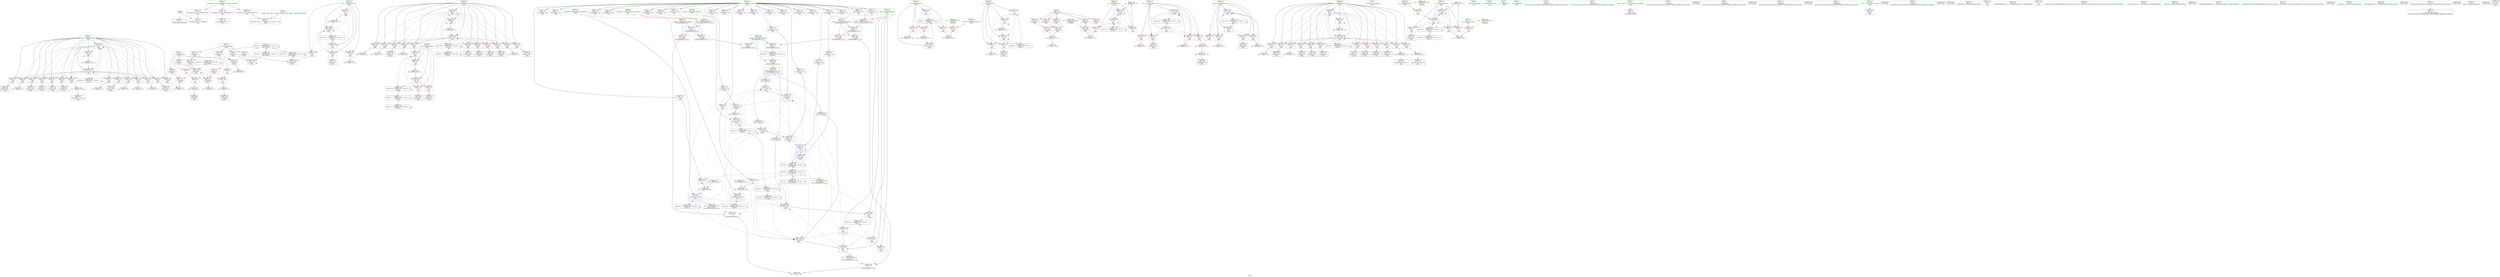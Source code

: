 digraph "SVFG" {
	label="SVFG";

	Node0x55e85d7f4180 [shape=record,color=grey,label="{NodeID: 0\nNullPtr}"];
	Node0x55e85d7f4180 -> Node0x55e85d821590[style=solid];
	Node0x55e85d7f4180 -> Node0x55e85d82d850[style=solid];
	Node0x55e85d8363e0 [shape=record,color=grey,label="{NodeID: 360\n258 = cmp(257, 94, )\n}"];
	Node0x55e85d823a80 [shape=record,color=red,label="{NodeID: 194\n260\<--83\n\<--k68\nmain\n}"];
	Node0x55e85d823a80 -> Node0x55e85d836560[style=solid];
	Node0x55e85d820520 [shape=record,color=purple,label="{NodeID: 111\n315\<--13\narrayidx121\<--dyn\nmain\n}"];
	Node0x55e85d7f4ca0 [shape=record,color=green,label="{NodeID: 28\n63\<--64\ni8\<--i8_field_insensitive\nmain\n}"];
	Node0x55e85d7f4ca0 -> Node0x55e85d827070[style=solid];
	Node0x55e85d7f4ca0 -> Node0x55e85d827140[style=solid];
	Node0x55e85d7f4ca0 -> Node0x55e85d827210[style=solid];
	Node0x55e85d7f4ca0 -> Node0x55e85d8272e0[style=solid];
	Node0x55e85d7f4ca0 -> Node0x55e85d82dd60[style=solid];
	Node0x55e85d7f4ca0 -> Node0x55e85d82e240[style=solid];
	Node0x55e85d82af80 [shape=record,color=black,label="{NodeID: 388\nMR_40V_2 = PHI(MR_40V_3, MR_40V_1, )\npts\{100000 \}\n}"];
	Node0x55e85d82af80 -> Node0x55e85d824920[style=dashed];
	Node0x55e85d82af80 -> Node0x55e85d8249f0[style=dashed];
	Node0x55e85d82af80 -> Node0x55e85d824e00[style=dashed];
	Node0x55e85d82af80 -> Node0x55e85d825070[style=dashed];
	Node0x55e85d82af80 -> Node0x55e85d82e650[style=dashed];
	Node0x55e85d82af80 -> Node0x55e85d82af80[style=dashed];
	Node0x55e85d825140 [shape=record,color=red,label="{NodeID: 222\n405\<--404\n\<--call170\nmain\n}"];
	Node0x55e85d825140 -> Node0x55e85d82f5c0[style=solid];
	Node0x55e85d826c60 [shape=record,color=red,label="{NodeID: 139\n412\<--57\n\<--ti\nmain\n}"];
	Node0x55e85d826c60 -> Node0x55e85d8342e0[style=solid];
	Node0x55e85d821860 [shape=record,color=black,label="{NodeID: 56\n115\<--114\nidxprom\<--\nmain\n}"];
	Node0x55e85d833b60 [shape=record,color=grey,label="{NodeID: 333\n161 = Binary(160, 122, )\n}"];
	Node0x55e85d833b60 -> Node0x55e85d82e170[style=solid];
	Node0x55e85d82e720 [shape=record,color=blue,label="{NodeID: 250\n77\<--209\nj44\<--inc54\nmain\n}"];
	Node0x55e85d82e720 -> Node0x55e85d827d70[style=dashed];
	Node0x55e85d82e720 -> Node0x55e85d827e40[style=dashed];
	Node0x55e85d82e720 -> Node0x55e85d827f10[style=dashed];
	Node0x55e85d82e720 -> Node0x55e85d827fe0[style=dashed];
	Node0x55e85d82e720 -> Node0x55e85d82e720[style=dashed];
	Node0x55e85d82e720 -> Node0x55e85d846910[style=dashed];
	Node0x55e85d828320 [shape=record,color=red,label="{NodeID: 167\n249\<--79\n\<--i60\nmain\n}"];
	Node0x55e85d828320 -> Node0x55e85d822080[style=solid];
	Node0x55e85d822f20 [shape=record,color=black,label="{NodeID: 84\n351\<--350\nidxprom143\<--\nmain\n}"];
	Node0x55e85d7f3d90 [shape=record,color=green,label="{NodeID: 1\n7\<--1\n__dso_handle\<--dummyObj\nGlob }"];
	Node0x55e85d836560 [shape=record,color=grey,label="{NodeID: 361\n261 = cmp(260, 94, )\n}"];
	Node0x55e85d823b50 [shape=record,color=red,label="{NodeID: 195\n270\<--83\n\<--k68\nmain\n}"];
	Node0x55e85d823b50 -> Node0x55e85d835960[style=solid];
	Node0x55e85d8205f0 [shape=record,color=purple,label="{NodeID: 112\n318\<--13\narrayidx123\<--dyn\nmain\n|{<s0>8}}"];
	Node0x55e85d8205f0:s0 -> Node0x55e85d87a790[style=solid,color=red];
	Node0x55e85d7f4d70 [shape=record,color=green,label="{NodeID: 29\n65\<--66\nj\<--j_field_insensitive\nmain\n}"];
	Node0x55e85d7f4d70 -> Node0x55e85d8273b0[style=solid];
	Node0x55e85d7f4d70 -> Node0x55e85d827480[style=solid];
	Node0x55e85d7f4d70 -> Node0x55e85d82de30[style=solid];
	Node0x55e85d7f4d70 -> Node0x55e85d82e170[style=solid];
	Node0x55e85d82b480 [shape=record,color=black,label="{NodeID: 389\nMR_42V_2 = PHI(MR_42V_5, MR_42V_1, )\npts\{120000 \}\n}"];
	Node0x55e85d82b480 -> Node0x55e85d82dbc0[style=dashed];
	Node0x55e85d82b480 -> Node0x55e85d850c00[style=dashed];
	Node0x55e85d825210 [shape=record,color=red,label="{NodeID: 223\n458\<--438\n\<--retval\n_ZSt3minIiERKT_S2_S2_\n}"];
	Node0x55e85d825210 -> Node0x55e85d823400[style=solid];
	Node0x55e85d826d30 [shape=record,color=red,label="{NodeID: 140\n427\<--57\n\<--ti\nmain\n}"];
	Node0x55e85d826d30 -> Node0x55e85d8348e0[style=solid];
	Node0x55e85d821930 [shape=record,color=black,label="{NodeID: 57\n135\<--134\nidxprom13\<--\nmain\n}"];
	Node0x55e85d833ce0 [shape=record,color=grey,label="{NodeID: 334\n156 = Binary(155, 122, )\n}"];
	Node0x55e85d833ce0 -> Node0x55e85d82e0a0[style=solid];
	Node0x55e85d82e7f0 [shape=record,color=blue,label="{NodeID: 251\n75\<--215\ni36\<--inc58\nmain\n}"];
	Node0x55e85d82e7f0 -> Node0x55e85d827a30[style=dashed];
	Node0x55e85d82e7f0 -> Node0x55e85d827b00[style=dashed];
	Node0x55e85d82e7f0 -> Node0x55e85d827bd0[style=dashed];
	Node0x55e85d82e7f0 -> Node0x55e85d827ca0[style=dashed];
	Node0x55e85d82e7f0 -> Node0x55e85d82e7f0[style=dashed];
	Node0x55e85d82e7f0 -> Node0x55e85d845c00[style=dashed];
	Node0x55e85d8283f0 [shape=record,color=red,label="{NodeID: 168\n264\<--79\n\<--i60\nmain\n}"];
	Node0x55e85d8283f0 -> Node0x55e85d835f60[style=solid];
	Node0x55e85d822ff0 [shape=record,color=black,label="{NodeID: 85\n359\<--358\nidxprom147\<--\nmain\n}"];
	Node0x55e85d7f6dc0 [shape=record,color=green,label="{NodeID: 2\n17\<--1\n_ZSt3cin\<--dummyObj\nGlob }"];
	Node0x55e85d8366e0 [shape=record,color=grey,label="{NodeID: 362\n254 = cmp(252, 253, )\n}"];
	Node0x55e85d823c20 [shape=record,color=red,label="{NodeID: 196\n276\<--83\n\<--k68\nmain\n}"];
	Node0x55e85d823c20 -> Node0x55e85d8354e0[style=solid];
	Node0x55e85d8206c0 [shape=record,color=purple,label="{NodeID: 113\n325\<--13\narrayidx126\<--dyn\nmain\n}"];
	Node0x55e85d7f4e40 [shape=record,color=green,label="{NodeID: 30\n67\<--68\na\<--a_field_insensitive\nmain\n}"];
	Node0x55e85d7f4e40 -> Node0x55e85d827550[style=solid];
	Node0x55e85d82b570 [shape=record,color=black,label="{NodeID: 390\nMR_44V_2 = PHI(MR_44V_3, MR_44V_1, )\npts\{160000 \}\n}"];
	Node0x55e85d82b570 -> Node0x55e85d82b570[style=dashed];
	Node0x55e85d82b570 -> Node0x55e85d84f800[style=dashed];
	Node0x55e85d8252e0 [shape=record,color=red,label="{NodeID: 224\n448\<--440\n\<--__a.addr\n_ZSt3minIiERKT_S2_S2_\n}"];
	Node0x55e85d8252e0 -> Node0x55e85d8256f0[style=solid];
	Node0x55e85d826e00 [shape=record,color=red,label="{NodeID: 141\n110\<--61\n\<--i\nmain\n}"];
	Node0x55e85d826e00 -> Node0x55e85d835de0[style=solid];
	Node0x55e85d821a00 [shape=record,color=black,label="{NodeID: 58\n151\<--150\nidxprom22\<--\nmain\n}"];
	Node0x55e85d833e60 [shape=record,color=grey,label="{NodeID: 335\n310 = Binary(309, 122, )\n}"];
	Node0x55e85d833e60 -> Node0x55e85d822630[style=solid];
	Node0x55e85d82e8c0 [shape=record,color=blue,label="{NodeID: 252\n79\<--94\ni60\<--\nmain\n}"];
	Node0x55e85d82e8c0 -> Node0x55e85d8280b0[style=dashed];
	Node0x55e85d82e8c0 -> Node0x55e85d828180[style=dashed];
	Node0x55e85d82e8c0 -> Node0x55e85d828250[style=dashed];
	Node0x55e85d82e8c0 -> Node0x55e85d828320[style=dashed];
	Node0x55e85d82e8c0 -> Node0x55e85d8283f0[style=dashed];
	Node0x55e85d82e8c0 -> Node0x55e85d8284c0[style=dashed];
	Node0x55e85d82e8c0 -> Node0x55e85d828590[style=dashed];
	Node0x55e85d82e8c0 -> Node0x55e85d828660[style=dashed];
	Node0x55e85d82e8c0 -> Node0x55e85d828730[style=dashed];
	Node0x55e85d82e8c0 -> Node0x55e85d828800[style=dashed];
	Node0x55e85d82e8c0 -> Node0x55e85d8288d0[style=dashed];
	Node0x55e85d82e8c0 -> Node0x55e85d8289a0[style=dashed];
	Node0x55e85d82e8c0 -> Node0x55e85d828a70[style=dashed];
	Node0x55e85d82e8c0 -> Node0x55e85d82f280[style=dashed];
	Node0x55e85d82e8c0 -> Node0x55e85d846a00[style=dashed];
	Node0x55e85d8284c0 [shape=record,color=red,label="{NodeID: 169\n279\<--79\n\<--i60\nmain\n}"];
	Node0x55e85d8284c0 -> Node0x55e85d822150[style=solid];
	Node0x55e85d8230c0 [shape=record,color=black,label="{NodeID: 86\n362\<--361\nidxprom149\<--\nmain\n}"];
	Node0x55e85d7f6e50 [shape=record,color=green,label="{NodeID: 3\n18\<--1\n_ZSt4cout\<--dummyObj\nGlob }"];
	Node0x55e85d85c890 [shape=record,color=yellow,style=double,label="{NodeID: 446\n14V_1 = ENCHI(MR_14V_0)\npts\{68 \}\nFun[main]}"];
	Node0x55e85d85c890 -> Node0x55e85d827550[style=dashed];
	Node0x55e85d836860 [shape=record,color=grey,label="{NodeID: 363\n189 = cmp(188, 118, )\n}"];
	Node0x55e85d823cf0 [shape=record,color=red,label="{NodeID: 197\n285\<--83\n\<--k68\nmain\n}"];
	Node0x55e85d823cf0 -> Node0x55e85d8222f0[style=solid];
	Node0x55e85d820790 [shape=record,color=purple,label="{NodeID: 114\n328\<--13\narrayidx128\<--dyn\nmain\n}"];
	Node0x55e85d7f4f10 [shape=record,color=green,label="{NodeID: 31\n69\<--70\nb\<--b_field_insensitive\nmain\n}"];
	Node0x55e85d7f4f10 -> Node0x55e85d827620[style=solid];
	Node0x55e85d8253b0 [shape=record,color=red,label="{NodeID: 225\n455\<--440\n\<--__a.addr\n_ZSt3minIiERKT_S2_S2_\n}"];
	Node0x55e85d8253b0 -> Node0x55e85d82f9d0[style=solid];
	Node0x55e85d826ed0 [shape=record,color=red,label="{NodeID: 142\n114\<--61\n\<--i\nmain\n}"];
	Node0x55e85d826ed0 -> Node0x55e85d821860[style=solid];
	Node0x55e85d821ad0 [shape=record,color=black,label="{NodeID: 59\n186\<--185\nidxprom40\<--\nmain\n}"];
	Node0x55e85d833fe0 [shape=record,color=grey,label="{NodeID: 336\n343 = Binary(342, 122, )\n}"];
	Node0x55e85d833fe0 -> Node0x55e85d822d80[style=solid];
	Node0x55e85d82e990 [shape=record,color=blue,label="{NodeID: 253\n81\<--94\nj64\<--\nmain\n}"];
	Node0x55e85d82e990 -> Node0x55e85d828b40[style=dashed];
	Node0x55e85d82e990 -> Node0x55e85d828c10[style=dashed];
	Node0x55e85d82e990 -> Node0x55e85d828ce0[style=dashed];
	Node0x55e85d82e990 -> Node0x55e85d828db0[style=dashed];
	Node0x55e85d82e990 -> Node0x55e85d828e80[style=dashed];
	Node0x55e85d82e990 -> Node0x55e85d828f50[style=dashed];
	Node0x55e85d82e990 -> Node0x55e85d829020[style=dashed];
	Node0x55e85d82e990 -> Node0x55e85d8290f0[style=dashed];
	Node0x55e85d82e990 -> Node0x55e85d8291c0[style=dashed];
	Node0x55e85d82e990 -> Node0x55e85d829290[style=dashed];
	Node0x55e85d82e990 -> Node0x55e85d829360[style=dashed];
	Node0x55e85d82e990 -> Node0x55e85d829430[style=dashed];
	Node0x55e85d82e990 -> Node0x55e85d829500[style=dashed];
	Node0x55e85d82e990 -> Node0x55e85d8295d0[style=dashed];
	Node0x55e85d82e990 -> Node0x55e85d8296a0[style=dashed];
	Node0x55e85d82e990 -> Node0x55e85d82e990[style=dashed];
	Node0x55e85d82e990 -> Node0x55e85d82f1b0[style=dashed];
	Node0x55e85d82e990 -> Node0x55e85d846f00[style=dashed];
	Node0x55e85d828590 [shape=record,color=red,label="{NodeID: 170\n300\<--79\n\<--i60\nmain\n}"];
	Node0x55e85d828590 -> Node0x55e85d8223c0[style=solid];
	Node0x55e85d823190 [shape=record,color=black,label="{NodeID: 87\n365\<--364\nidxprom151\<--\nmain\n}"];
	Node0x55e85d7f6ee0 [shape=record,color=green,label="{NodeID: 4\n19\<--1\n.str\<--dummyObj\nGlob }"];
	Node0x55e85d85c970 [shape=record,color=yellow,style=double,label="{NodeID: 447\n16V_1 = ENCHI(MR_16V_0)\npts\{70 \}\nFun[main]}"];
	Node0x55e85d85c970 -> Node0x55e85d827620[style=dashed];
	Node0x55e85d8369e0 [shape=record,color=grey,label="{NodeID: 364\n231 = cmp(230, 112, )\n}"];
	Node0x55e85d823dc0 [shape=record,color=red,label="{NodeID: 198\n291\<--83\n\<--k68\nmain\n}"];
	Node0x55e85d823dc0 -> Node0x55e85d82ecd0[style=solid];
	Node0x55e85d825900 [shape=record,color=purple,label="{NodeID: 115\n331\<--13\narrayidx130\<--dyn\nmain\n}"];
	Node0x55e85d825900 -> Node0x55e85d82ee70[style=solid];
	Node0x55e85d7f5400 [shape=record,color=green,label="{NodeID: 32\n71\<--72\nk\<--k_field_insensitive\nmain\n}"];
	Node0x55e85d7f5400 -> Node0x55e85d8276f0[style=solid];
	Node0x55e85d7f5400 -> Node0x55e85d8277c0[style=solid];
	Node0x55e85d7f5400 -> Node0x55e85d827890[style=solid];
	Node0x55e85d7f5400 -> Node0x55e85d82df00[style=solid];
	Node0x55e85d7f5400 -> Node0x55e85d82e0a0[style=solid];
	Node0x55e85d825480 [shape=record,color=red,label="{NodeID: 226\n446\<--442\n\<--__b.addr\n_ZSt3minIiERKT_S2_S2_\n}"];
	Node0x55e85d825480 -> Node0x55e85d825620[style=solid];
	Node0x55e85d826fa0 [shape=record,color=red,label="{NodeID: 143\n120\<--61\n\<--i\nmain\n}"];
	Node0x55e85d826fa0 -> Node0x55e85d8339e0[style=solid];
	Node0x55e85d821ba0 [shape=record,color=black,label="{NodeID: 60\n200\<--199\nidxprom49\<--rem\nmain\n}"];
	Node0x55e85d834160 [shape=record,color=grey,label="{NodeID: 337\n209 = Binary(208, 122, )\n}"];
	Node0x55e85d834160 -> Node0x55e85d82e720[style=solid];
	Node0x55e85d82ea60 [shape=record,color=blue,label="{NodeID: 254\n83\<--94\nk68\<--\nmain\n}"];
	Node0x55e85d82ea60 -> Node0x55e85d8238e0[style=dashed];
	Node0x55e85d82ea60 -> Node0x55e85d8239b0[style=dashed];
	Node0x55e85d82ea60 -> Node0x55e85d823a80[style=dashed];
	Node0x55e85d82ea60 -> Node0x55e85d823b50[style=dashed];
	Node0x55e85d82ea60 -> Node0x55e85d823c20[style=dashed];
	Node0x55e85d82ea60 -> Node0x55e85d823cf0[style=dashed];
	Node0x55e85d82ea60 -> Node0x55e85d823dc0[style=dashed];
	Node0x55e85d82ea60 -> Node0x55e85d823e90[style=dashed];
	Node0x55e85d82ea60 -> Node0x55e85d823f60[style=dashed];
	Node0x55e85d82ea60 -> Node0x55e85d824030[style=dashed];
	Node0x55e85d82ea60 -> Node0x55e85d824100[style=dashed];
	Node0x55e85d82ea60 -> Node0x55e85d8241d0[style=dashed];
	Node0x55e85d82ea60 -> Node0x55e85d82f0e0[style=dashed];
	Node0x55e85d82ea60 -> Node0x55e85d851b00[style=dashed];
	Node0x55e85d828660 [shape=record,color=red,label="{NodeID: 171\n309\<--79\n\<--i60\nmain\n}"];
	Node0x55e85d828660 -> Node0x55e85d833e60[style=solid];
	Node0x55e85d823260 [shape=record,color=black,label="{NodeID: 88\n388\<--387\n\<--cmp163\nmain\n}"];
	Node0x55e85d7f6f70 [shape=record,color=green,label="{NodeID: 5\n21\<--1\n.str.1\<--dummyObj\nGlob }"];
	Node0x55e85d836b60 [shape=record,color=grey,label="{NodeID: 365\n399 = cmp(398, 94, )\n}"];
	Node0x55e85d836b60 -> Node0x55e85d823330[style=solid];
	Node0x55e85d823e90 [shape=record,color=red,label="{NodeID: 199\n306\<--83\n\<--k68\nmain\n}"];
	Node0x55e85d823e90 -> Node0x55e85d822560[style=solid];
	Node0x55e85d825990 [shape=record,color=purple,label="{NodeID: 116\n335\<--13\narrayidx132\<--dyn\nmain\n}"];
	Node0x55e85d7f54d0 [shape=record,color=green,label="{NodeID: 33\n73\<--74\nans\<--ans_field_insensitive\nmain\n|{|<s5>10|<s6>11}}"];
	Node0x55e85d7f54d0 -> Node0x55e85d827960[style=solid];
	Node0x55e85d7f54d0 -> Node0x55e85d82e310[style=solid];
	Node0x55e85d7f54d0 -> Node0x55e85d82e3e0[style=solid];
	Node0x55e85d7f54d0 -> Node0x55e85d82f420[style=solid];
	Node0x55e85d7f54d0 -> Node0x55e85d82f5c0[style=solid];
	Node0x55e85d7f54d0:s5 -> Node0x55e85d87a320[style=solid,color=red];
	Node0x55e85d7f54d0:s6 -> Node0x55e85d87a320[style=solid,color=red];
	Node0x55e85d825550 [shape=record,color=red,label="{NodeID: 227\n452\<--442\n\<--__b.addr\n_ZSt3minIiERKT_S2_S2_\n}"];
	Node0x55e85d825550 -> Node0x55e85d82f900[style=solid];
	Node0x55e85d827070 [shape=record,color=red,label="{NodeID: 144\n127\<--63\n\<--i8\nmain\n}"];
	Node0x55e85d827070 -> Node0x55e85d8351e0[style=solid];
	Node0x55e85d821c70 [shape=record,color=black,label="{NodeID: 61\n204\<--203\nidxprom51\<--\nmain\n}"];
	Node0x55e85d8342e0 [shape=record,color=grey,label="{NodeID: 338\n413 = Binary(412, 122, )\n}"];
	Node0x55e85d82eb30 [shape=record,color=blue,label="{NodeID: 255\n241\<--170\narrayidx77\<--\nmain\n|{|<s5>8}}"];
	Node0x55e85d82eb30 -> Node0x55e85d824ac0[style=dashed];
	Node0x55e85d82eb30 -> Node0x55e85d82eb30[style=dashed];
	Node0x55e85d82eb30 -> Node0x55e85d82ec00[style=dashed];
	Node0x55e85d82eb30 -> Node0x55e85d82ee70[style=dashed];
	Node0x55e85d82eb30 -> Node0x55e85d852a00[style=dashed];
	Node0x55e85d82eb30:s5 -> Node0x55e85d85db20[style=dashed,color=red];
	Node0x55e85d828730 [shape=record,color=red,label="{NodeID: 172\n323\<--79\n\<--i60\nmain\n}"];
	Node0x55e85d828730 -> Node0x55e85d8228a0[style=solid];
	Node0x55e85d823330 [shape=record,color=black,label="{NodeID: 89\n400\<--399\n\<--cmp167\nmain\n}"];
	Node0x55e85d7f4210 [shape=record,color=green,label="{NodeID: 6\n24\<--1\n\<--dummyObj\nCan only get source location for instruction, argument, global var or function.}"];
	Node0x55e85d836ce0 [shape=record,color=grey,label="{NodeID: 366\n247 = cmp(246, 118, )\n}"];
	Node0x55e85d823f60 [shape=record,color=red,label="{NodeID: 200\n329\<--83\n\<--k68\nmain\n}"];
	Node0x55e85d823f60 -> Node0x55e85d822a40[style=solid];
	Node0x55e85d825a20 [shape=record,color=purple,label="{NodeID: 117\n338\<--13\narrayidx134\<--dyn\nmain\n}"];
	Node0x55e85d7f55a0 [shape=record,color=green,label="{NodeID: 34\n75\<--76\ni36\<--i36_field_insensitive\nmain\n}"];
	Node0x55e85d7f55a0 -> Node0x55e85d827a30[style=solid];
	Node0x55e85d7f55a0 -> Node0x55e85d827b00[style=solid];
	Node0x55e85d7f55a0 -> Node0x55e85d827bd0[style=solid];
	Node0x55e85d7f55a0 -> Node0x55e85d827ca0[style=solid];
	Node0x55e85d7f55a0 -> Node0x55e85d82e4b0[style=solid];
	Node0x55e85d7f55a0 -> Node0x55e85d82e7f0[style=solid];
	Node0x55e85d825620 [shape=record,color=red,label="{NodeID: 228\n447\<--446\n\<--\n_ZSt3minIiERKT_S2_S2_\n}"];
	Node0x55e85d825620 -> Node0x55e85d837160[style=solid];
	Node0x55e85d827140 [shape=record,color=red,label="{NodeID: 145\n134\<--63\n\<--i8\nmain\n}"];
	Node0x55e85d827140 -> Node0x55e85d821930[style=solid];
	Node0x55e85d821d40 [shape=record,color=black,label="{NodeID: 62\n234\<--233\nidxprom72\<--\nmain\n}"];
	Node0x55e85d834460 [shape=record,color=grey,label="{NodeID: 339\n402 = Binary(396, 401, )\n}"];
	Node0x55e85d834460 -> Node0x55e85d82f4f0[style=solid];
	Node0x55e85d82ec00 [shape=record,color=blue,label="{NodeID: 256\n287\<--94\narrayidx105\<--\nmain\n}"];
	Node0x55e85d82ec00 -> Node0x55e85d82eb30[style=dashed];
	Node0x55e85d82ec00 -> Node0x55e85d852a00[style=dashed];
	Node0x55e85d828800 [shape=record,color=red,label="{NodeID: 173\n333\<--79\n\<--i60\nmain\n}"];
	Node0x55e85d828800 -> Node0x55e85d822b10[style=solid];
	Node0x55e85d823400 [shape=record,color=black,label="{NodeID: 90\n435\<--458\n_ZSt3minIiERKT_S2_S2__ret\<--\n_ZSt3minIiERKT_S2_S2_\n|{<s0>8|<s1>9|<s2>10|<s3>11}}"];
	Node0x55e85d823400:s0 -> Node0x55e85d879a20[style=solid,color=blue];
	Node0x55e85d823400:s1 -> Node0x55e85d879690[style=solid,color=blue];
	Node0x55e85d823400:s2 -> Node0x55e85d879b80[style=solid,color=blue];
	Node0x55e85d823400:s3 -> Node0x55e85d879cc0[style=solid,color=blue];
	Node0x55e85d7f42a0 [shape=record,color=green,label="{NodeID: 7\n94\<--1\n\<--dummyObj\nCan only get source location for instruction, argument, global var or function.}"];
	Node0x55e85d836e60 [shape=record,color=grey,label="{NodeID: 367\n221 = cmp(220, 112, )\n}"];
	Node0x55e85d824030 [shape=record,color=red,label="{NodeID: 201\n339\<--83\n\<--k68\nmain\n}"];
	Node0x55e85d824030 -> Node0x55e85d822cb0[style=solid];
	Node0x55e85d825af0 [shape=record,color=purple,label="{NodeID: 118\n341\<--13\narrayidx136\<--dyn\nmain\n|{<s0>9}}"];
	Node0x55e85d825af0:s0 -> Node0x55e85d87a320[style=solid,color=red];
	Node0x55e85d7f5670 [shape=record,color=green,label="{NodeID: 35\n77\<--78\nj44\<--j44_field_insensitive\nmain\n}"];
	Node0x55e85d7f5670 -> Node0x55e85d827d70[style=solid];
	Node0x55e85d7f5670 -> Node0x55e85d827e40[style=solid];
	Node0x55e85d7f5670 -> Node0x55e85d827f10[style=solid];
	Node0x55e85d7f5670 -> Node0x55e85d827fe0[style=solid];
	Node0x55e85d7f5670 -> Node0x55e85d82e580[style=solid];
	Node0x55e85d7f5670 -> Node0x55e85d82e720[style=solid];
	Node0x55e85d8256f0 [shape=record,color=red,label="{NodeID: 229\n449\<--448\n\<--\n_ZSt3minIiERKT_S2_S2_\n}"];
	Node0x55e85d8256f0 -> Node0x55e85d837160[style=solid];
	Node0x55e85d827210 [shape=record,color=red,label="{NodeID: 146\n149\<--63\n\<--i8\nmain\n}"];
	Node0x55e85d827210 -> Node0x55e85d82dfd0[style=solid];
	Node0x55e85d821e10 [shape=record,color=black,label="{NodeID: 63\n237\<--236\nidxprom74\<--\nmain\n}"];
	Node0x55e85d8345e0 [shape=record,color=grey,label="{NodeID: 340\n347 = Binary(122, 346, )\n}"];
	Node0x55e85d8345e0 -> Node0x55e85d822e50[style=solid];
	Node0x55e85d82ecd0 [shape=record,color=blue,label="{NodeID: 257\n85\<--291\nnk\<--\nmain\n}"];
	Node0x55e85d82ecd0 -> Node0x55e85d8242a0[style=dashed];
	Node0x55e85d82ecd0 -> Node0x55e85d824370[style=dashed];
	Node0x55e85d82ecd0 -> Node0x55e85d824440[style=dashed];
	Node0x55e85d82ecd0 -> Node0x55e85d82eda0[style=dashed];
	Node0x55e85d82ecd0 -> Node0x55e85d8467e0[style=dashed];
	Node0x55e85d8288d0 [shape=record,color=red,label="{NodeID: 174\n342\<--79\n\<--i60\nmain\n}"];
	Node0x55e85d8288d0 -> Node0x55e85d833fe0[style=solid];
	Node0x55e85d8234d0 [shape=record,color=purple,label="{NodeID: 91\n34\<--4\n\<--_ZStL8__ioinit\n__cxx_global_var_init\n}"];
	Node0x55e85d7f4330 [shape=record,color=green,label="{NodeID: 8\n112\<--1\n\<--dummyObj\nCan only get source location for instruction, argument, global var or function.}"];
	Node0x55e85d836fe0 [shape=record,color=grey,label="{NodeID: 368\n226 = cmp(225, 129, )\n}"];
	Node0x55e85d824100 [shape=record,color=red,label="{NodeID: 202\n364\<--83\n\<--k68\nmain\n}"];
	Node0x55e85d824100 -> Node0x55e85d823190[style=solid];
	Node0x55e85d825bc0 [shape=record,color=purple,label="{NodeID: 119\n345\<--13\narrayidx139\<--dyn\nmain\n}"];
	Node0x55e85d7f5740 [shape=record,color=green,label="{NodeID: 36\n79\<--80\ni60\<--i60_field_insensitive\nmain\n}"];
	Node0x55e85d7f5740 -> Node0x55e85d8280b0[style=solid];
	Node0x55e85d7f5740 -> Node0x55e85d828180[style=solid];
	Node0x55e85d7f5740 -> Node0x55e85d828250[style=solid];
	Node0x55e85d7f5740 -> Node0x55e85d828320[style=solid];
	Node0x55e85d7f5740 -> Node0x55e85d8283f0[style=solid];
	Node0x55e85d7f5740 -> Node0x55e85d8284c0[style=solid];
	Node0x55e85d7f5740 -> Node0x55e85d828590[style=solid];
	Node0x55e85d7f5740 -> Node0x55e85d828660[style=solid];
	Node0x55e85d7f5740 -> Node0x55e85d828730[style=solid];
	Node0x55e85d7f5740 -> Node0x55e85d828800[style=solid];
	Node0x55e85d7f5740 -> Node0x55e85d8288d0[style=solid];
	Node0x55e85d7f5740 -> Node0x55e85d8289a0[style=solid];
	Node0x55e85d7f5740 -> Node0x55e85d828a70[style=solid];
	Node0x55e85d7f5740 -> Node0x55e85d82e8c0[style=solid];
	Node0x55e85d7f5740 -> Node0x55e85d82f280[style=solid];
	Node0x55e85d8257c0 [shape=record,color=blue,label="{NodeID: 230\n475\<--24\nllvm.global_ctors_0\<--\nGlob }"];
	Node0x55e85d8272e0 [shape=record,color=red,label="{NodeID: 147\n165\<--63\n\<--i8\nmain\n}"];
	Node0x55e85d8272e0 -> Node0x55e85d833860[style=solid];
	Node0x55e85d821ee0 [shape=record,color=black,label="{NodeID: 64\n240\<--239\nidxprom76\<--\nmain\n}"];
	Node0x55e85d878690 [shape=record,color=black,label="{NodeID: 507\n95 = PHI()\n}"];
	Node0x55e85d834760 [shape=record,color=grey,label="{NodeID: 341\n354 = Binary(353, 122, )\n}"];
	Node0x55e85d834760 -> Node0x55e85d82ef40[style=solid];
	Node0x55e85d82eda0 [shape=record,color=blue,label="{NodeID: 258\n85\<--297\nnk\<--sub\nmain\n}"];
	Node0x55e85d82eda0 -> Node0x55e85d824370[style=dashed];
	Node0x55e85d82eda0 -> Node0x55e85d824440[style=dashed];
	Node0x55e85d82eda0 -> Node0x55e85d8467e0[style=dashed];
	Node0x55e85d8289a0 [shape=record,color=red,label="{NodeID: 175\n358\<--79\n\<--i60\nmain\n}"];
	Node0x55e85d8289a0 -> Node0x55e85d822ff0[style=solid];
	Node0x55e85d8235a0 [shape=record,color=purple,label="{NodeID: 92\n205\<--8\narrayidx52\<--t\nmain\n}"];
	Node0x55e85d8235a0 -> Node0x55e85d82e650[style=solid];
	Node0x55e85d7f43c0 [shape=record,color=green,label="{NodeID: 9\n118\<--1\n\<--dummyObj\nCan only get source location for instruction, argument, global var or function.}"];
	Node0x55e85d837160 [shape=record,color=grey,label="{NodeID: 369\n450 = cmp(447, 449, )\n}"];
	Node0x55e85d8241d0 [shape=record,color=red,label="{NodeID: 203\n369\<--83\n\<--k68\nmain\n}"];
	Node0x55e85d8241d0 -> Node0x55e85d833260[style=solid];
	Node0x55e85d825c90 [shape=record,color=purple,label="{NodeID: 120\n349\<--13\narrayidx142\<--dyn\nmain\n}"];
	Node0x55e85d7f5810 [shape=record,color=green,label="{NodeID: 37\n81\<--82\nj64\<--j64_field_insensitive\nmain\n}"];
	Node0x55e85d7f5810 -> Node0x55e85d828b40[style=solid];
	Node0x55e85d7f5810 -> Node0x55e85d828c10[style=solid];
	Node0x55e85d7f5810 -> Node0x55e85d828ce0[style=solid];
	Node0x55e85d7f5810 -> Node0x55e85d828db0[style=solid];
	Node0x55e85d7f5810 -> Node0x55e85d828e80[style=solid];
	Node0x55e85d7f5810 -> Node0x55e85d828f50[style=solid];
	Node0x55e85d7f5810 -> Node0x55e85d829020[style=solid];
	Node0x55e85d7f5810 -> Node0x55e85d8290f0[style=solid];
	Node0x55e85d7f5810 -> Node0x55e85d8291c0[style=solid];
	Node0x55e85d7f5810 -> Node0x55e85d829290[style=solid];
	Node0x55e85d7f5810 -> Node0x55e85d829360[style=solid];
	Node0x55e85d7f5810 -> Node0x55e85d829430[style=solid];
	Node0x55e85d7f5810 -> Node0x55e85d829500[style=solid];
	Node0x55e85d7f5810 -> Node0x55e85d8295d0[style=solid];
	Node0x55e85d7f5810 -> Node0x55e85d8296a0[style=solid];
	Node0x55e85d7f5810 -> Node0x55e85d82e990[style=solid];
	Node0x55e85d7f5810 -> Node0x55e85d82f1b0[style=solid];
	Node0x55e85d82d790 [shape=record,color=blue,label="{NodeID: 231\n476\<--25\nllvm.global_ctors_1\<--_GLOBAL__sub_I_anar_1_1.cpp\nGlob }"];
	Node0x55e85d8273b0 [shape=record,color=red,label="{NodeID: 148\n133\<--65\n\<--j\nmain\n}"];
	Node0x55e85d8273b0 -> Node0x55e85d8375e0[style=solid];
	Node0x55e85d821fb0 [shape=record,color=black,label="{NodeID: 65\n244\<--243\nidxprom78\<--\nmain\n}"];
	Node0x55e85d879390 [shape=record,color=black,label="{NodeID: 508\n105 = PHI()\n}"];
	Node0x55e85d8348e0 [shape=record,color=grey,label="{NodeID: 342\n428 = Binary(427, 122, )\n}"];
	Node0x55e85d8348e0 -> Node0x55e85d82f690[style=solid];
	Node0x55e85d82ee70 [shape=record,color=blue,label="{NodeID: 259\n331\<--322\narrayidx130\<--\nmain\n|{|<s3>9}}"];
	Node0x55e85d82ee70 -> Node0x55e85d824b90[style=dashed];
	Node0x55e85d82ee70 -> Node0x55e85d824c60[style=dashed];
	Node0x55e85d82ee70 -> Node0x55e85d82f010[style=dashed];
	Node0x55e85d82ee70:s3 -> Node0x55e85d85db20[style=dashed,color=red];
	Node0x55e85d828a70 [shape=record,color=red,label="{NodeID: 176\n379\<--79\n\<--i60\nmain\n}"];
	Node0x55e85d828a70 -> Node0x55e85d835060[style=solid];
	Node0x55e85d823670 [shape=record,color=purple,label="{NodeID: 93\n245\<--8\narrayidx79\<--t\nmain\n}"];
	Node0x55e85d823670 -> Node0x55e85d824920[style=solid];
	Node0x55e85d7f4450 [shape=record,color=green,label="{NodeID: 10\n122\<--1\n\<--dummyObj\nCan only get source location for instruction, argument, global var or function.}"];
	Node0x55e85d8372e0 [shape=record,color=grey,label="{NodeID: 370\n147 = cmp(145, 146, )\n}"];
	Node0x55e85d8242a0 [shape=record,color=red,label="{NodeID: 204\n296\<--85\n\<--nk\nmain\n}"];
	Node0x55e85d8242a0 -> Node0x55e85d834ee0[style=solid];
	Node0x55e85d825d60 [shape=record,color=purple,label="{NodeID: 121\n352\<--13\narrayidx144\<--dyn\nmain\n}"];
	Node0x55e85d825d60 -> Node0x55e85d824b90[style=solid];
	Node0x55e85d7f58e0 [shape=record,color=green,label="{NodeID: 38\n83\<--84\nk68\<--k68_field_insensitive\nmain\n}"];
	Node0x55e85d7f58e0 -> Node0x55e85d8238e0[style=solid];
	Node0x55e85d7f58e0 -> Node0x55e85d8239b0[style=solid];
	Node0x55e85d7f58e0 -> Node0x55e85d823a80[style=solid];
	Node0x55e85d7f58e0 -> Node0x55e85d823b50[style=solid];
	Node0x55e85d7f58e0 -> Node0x55e85d823c20[style=solid];
	Node0x55e85d7f58e0 -> Node0x55e85d823cf0[style=solid];
	Node0x55e85d7f58e0 -> Node0x55e85d823dc0[style=solid];
	Node0x55e85d7f58e0 -> Node0x55e85d823e90[style=solid];
	Node0x55e85d7f58e0 -> Node0x55e85d823f60[style=solid];
	Node0x55e85d7f58e0 -> Node0x55e85d824030[style=solid];
	Node0x55e85d7f58e0 -> Node0x55e85d824100[style=solid];
	Node0x55e85d7f58e0 -> Node0x55e85d8241d0[style=solid];
	Node0x55e85d7f58e0 -> Node0x55e85d82ea60[style=solid];
	Node0x55e85d7f58e0 -> Node0x55e85d82f0e0[style=solid];
	Node0x55e85d82d850 [shape=record,color=blue, style = dotted,label="{NodeID: 232\n477\<--3\nllvm.global_ctors_2\<--dummyVal\nGlob }"];
	Node0x55e85d827480 [shape=record,color=red,label="{NodeID: 149\n160\<--65\n\<--j\nmain\n}"];
	Node0x55e85d827480 -> Node0x55e85d833b60[style=solid];
	Node0x55e85d822080 [shape=record,color=black,label="{NodeID: 66\n250\<--249\nidxprom81\<--\nmain\n}"];
	Node0x55e85d8794f0 [shape=record,color=black,label="{NodeID: 509\n107 = PHI()\n}"];
	Node0x55e85d834a60 [shape=record,color=grey,label="{NodeID: 343\n215 = Binary(214, 122, )\n}"];
	Node0x55e85d834a60 -> Node0x55e85d82e7f0[style=solid];
	Node0x55e85d82ef40 [shape=record,color=blue,label="{NodeID: 260\n87\<--354\nref.tmp\<--add145\nmain\n|{|<s2>9}}"];
	Node0x55e85d82ef40 -> Node0x55e85d824c60[style=dashed];
	Node0x55e85d82ef40 -> Node0x55e85d859140[style=dashed];
	Node0x55e85d82ef40:s2 -> Node0x55e85d85dc00[style=dashed,color=red];
	Node0x55e85d828b40 [shape=record,color=red,label="{NodeID: 177\n225\<--81\n\<--j64\nmain\n}"];
	Node0x55e85d828b40 -> Node0x55e85d836fe0[style=solid];
	Node0x55e85d823740 [shape=record,color=purple,label="{NodeID: 94\n251\<--8\narrayidx82\<--t\nmain\n}"];
	Node0x55e85d823740 -> Node0x55e85d8249f0[style=solid];
	Node0x55e85d7f3160 [shape=record,color=green,label="{NodeID: 11\n129\<--1\n\<--dummyObj\nCan only get source location for instruction, argument, global var or function.}"];
	Node0x55e85d837460 [shape=record,color=grey,label="{NodeID: 371\n387 = cmp(386, 122, )\n}"];
	Node0x55e85d837460 -> Node0x55e85d823260[style=solid];
	Node0x55e85d824370 [shape=record,color=red,label="{NodeID: 205\n316\<--85\n\<--nk\nmain\n}"];
	Node0x55e85d824370 -> Node0x55e85d8227d0[style=solid];
	Node0x55e85d825e30 [shape=record,color=purple,label="{NodeID: 122\n360\<--13\narrayidx148\<--dyn\nmain\n}"];
	Node0x55e85d7f59b0 [shape=record,color=green,label="{NodeID: 39\n85\<--86\nnk\<--nk_field_insensitive\nmain\n}"];
	Node0x55e85d7f59b0 -> Node0x55e85d8242a0[style=solid];
	Node0x55e85d7f59b0 -> Node0x55e85d824370[style=solid];
	Node0x55e85d7f59b0 -> Node0x55e85d824440[style=solid];
	Node0x55e85d7f59b0 -> Node0x55e85d82ecd0[style=solid];
	Node0x55e85d7f59b0 -> Node0x55e85d82eda0[style=solid];
	Node0x55e85d82d950 [shape=record,color=blue,label="{NodeID: 233\n53\<--94\nretval\<--\nmain\n}"];
	Node0x55e85d827550 [shape=record,color=red,label="{NodeID: 150\n142\<--67\n\<--a\nmain\n}"];
	Node0x55e85d827550 -> Node0x55e85d82df00[style=solid];
	Node0x55e85d822150 [shape=record,color=black,label="{NodeID: 67\n280\<--279\nidxprom100\<--\nmain\n}"];
	Node0x55e85d8795c0 [shape=record,color=black,label="{NodeID: 510\n35 = PHI()\n}"];
	Node0x55e85d834be0 [shape=record,color=grey,label="{NodeID: 344\n390 = Binary(384, 389, )\n}"];
	Node0x55e85d834be0 -> Node0x55e85d82f350[style=solid];
	Node0x55e85d82f010 [shape=record,color=blue,label="{NodeID: 261\n366\<--357\narrayidx152\<--\nmain\n}"];
	Node0x55e85d82f010 -> Node0x55e85d82eb30[style=dashed];
	Node0x55e85d82f010 -> Node0x55e85d852a00[style=dashed];
	Node0x55e85d828c10 [shape=record,color=red,label="{NodeID: 178\n236\<--81\n\<--j64\nmain\n}"];
	Node0x55e85d828c10 -> Node0x55e85d821e10[style=solid];
	Node0x55e85d823810 [shape=record,color=purple,label="{NodeID: 95\n385\<--8\n\<--t\nmain\n}"];
	Node0x55e85d823810 -> Node0x55e85d824e00[style=solid];
	Node0x55e85d7f31f0 [shape=record,color=green,label="{NodeID: 12\n170\<--1\n\<--dummyObj\nCan only get source location for instruction, argument, global var or function.}"];
	Node0x55e85d8375e0 [shape=record,color=grey,label="{NodeID: 372\n138 = cmp(133, 137, )\n}"];
	Node0x55e85d824440 [shape=record,color=red,label="{NodeID: 206\n350\<--85\n\<--nk\nmain\n}"];
	Node0x55e85d824440 -> Node0x55e85d822f20[style=solid];
	Node0x55e85d825f00 [shape=record,color=purple,label="{NodeID: 123\n363\<--13\narrayidx150\<--dyn\nmain\n}"];
	Node0x55e85d7f5a80 [shape=record,color=green,label="{NodeID: 40\n87\<--88\nref.tmp\<--ref.tmp_field_insensitive\nmain\n|{|<s1>9}}"];
	Node0x55e85d7f5a80 -> Node0x55e85d82ef40[style=solid];
	Node0x55e85d7f5a80:s1 -> Node0x55e85d87a790[style=solid,color=red];
	Node0x55e85d82da20 [shape=record,color=blue,label="{NodeID: 234\n57\<--94\nti\<--\nmain\n}"];
	Node0x55e85d82da20 -> Node0x55e85d843e00[style=dashed];
	Node0x55e85d827620 [shape=record,color=red,label="{NodeID: 151\n146\<--69\n\<--b\nmain\n}"];
	Node0x55e85d827620 -> Node0x55e85d8372e0[style=solid];
	Node0x55e85d822220 [shape=record,color=black,label="{NodeID: 68\n283\<--282\nidxprom102\<--\nmain\n}"];
	Node0x55e85d879690 [shape=record,color=black,label="{NodeID: 511\n356 = PHI(435, )\n}"];
	Node0x55e85d879690 -> Node0x55e85d824c60[style=solid];
	Node0x55e85d834d60 [shape=record,color=grey,label="{NodeID: 345\n199 = Binary(198, 112, )\n}"];
	Node0x55e85d834d60 -> Node0x55e85d821ba0[style=solid];
	Node0x55e85d82f0e0 [shape=record,color=blue,label="{NodeID: 262\n83\<--370\nk68\<--inc154\nmain\n}"];
	Node0x55e85d82f0e0 -> Node0x55e85d8238e0[style=dashed];
	Node0x55e85d82f0e0 -> Node0x55e85d8239b0[style=dashed];
	Node0x55e85d82f0e0 -> Node0x55e85d823a80[style=dashed];
	Node0x55e85d82f0e0 -> Node0x55e85d823b50[style=dashed];
	Node0x55e85d82f0e0 -> Node0x55e85d823c20[style=dashed];
	Node0x55e85d82f0e0 -> Node0x55e85d823cf0[style=dashed];
	Node0x55e85d82f0e0 -> Node0x55e85d823dc0[style=dashed];
	Node0x55e85d82f0e0 -> Node0x55e85d823e90[style=dashed];
	Node0x55e85d82f0e0 -> Node0x55e85d823f60[style=dashed];
	Node0x55e85d82f0e0 -> Node0x55e85d824030[style=dashed];
	Node0x55e85d82f0e0 -> Node0x55e85d824100[style=dashed];
	Node0x55e85d82f0e0 -> Node0x55e85d8241d0[style=dashed];
	Node0x55e85d82f0e0 -> Node0x55e85d82f0e0[style=dashed];
	Node0x55e85d82f0e0 -> Node0x55e85d851b00[style=dashed];
	Node0x55e85d828ce0 [shape=record,color=red,label="{NodeID: 179\n253\<--81\n\<--j64\nmain\n}"];
	Node0x55e85d828ce0 -> Node0x55e85d8366e0[style=solid];
	Node0x55e85d820910 [shape=record,color=purple,label="{NodeID: 96\n397\<--8\n\<--t\nmain\n}"];
	Node0x55e85d820910 -> Node0x55e85d825070[style=solid];
	Node0x55e85d7f32c0 [shape=record,color=green,label="{NodeID: 13\n4\<--6\n_ZStL8__ioinit\<--_ZStL8__ioinit_field_insensitive\nGlob }"];
	Node0x55e85d7f32c0 -> Node0x55e85d8234d0[style=solid];
	Node0x55e85d843e00 [shape=record,color=black,label="{NodeID: 373\nMR_6V_3 = PHI(MR_6V_4, MR_6V_2, )\npts\{58 \}\n}"];
	Node0x55e85d843e00 -> Node0x55e85d826b90[style=dashed];
	Node0x55e85d843e00 -> Node0x55e85d826c60[style=dashed];
	Node0x55e85d843e00 -> Node0x55e85d826d30[style=dashed];
	Node0x55e85d843e00 -> Node0x55e85d82f690[style=dashed];
	Node0x55e85d824510 [shape=record,color=red,label="{NodeID: 207\n137\<--136\n\<--arrayidx14\nmain\n}"];
	Node0x55e85d824510 -> Node0x55e85d8375e0[style=solid];
	Node0x55e85d825fd0 [shape=record,color=purple,label="{NodeID: 124\n366\<--13\narrayidx152\<--dyn\nmain\n}"];
	Node0x55e85d825fd0 -> Node0x55e85d82f010[style=solid];
	Node0x55e85d7f5b50 [shape=record,color=green,label="{NodeID: 41\n89\<--90\nref.tmp162\<--ref.tmp162_field_insensitive\nmain\n|{|<s1>10}}"];
	Node0x55e85d7f5b50 -> Node0x55e85d82f350[style=solid];
	Node0x55e85d7f5b50:s1 -> Node0x55e85d87a790[style=solid,color=red];
	Node0x55e85d82daf0 [shape=record,color=blue,label="{NodeID: 235\n61\<--94\ni\<--\nmain\n}"];
	Node0x55e85d82daf0 -> Node0x55e85d826e00[style=dashed];
	Node0x55e85d82daf0 -> Node0x55e85d826ed0[style=dashed];
	Node0x55e85d82daf0 -> Node0x55e85d826fa0[style=dashed];
	Node0x55e85d82daf0 -> Node0x55e85d82dc90[style=dashed];
	Node0x55e85d82daf0 -> Node0x55e85d844300[style=dashed];
	Node0x55e85d8276f0 [shape=record,color=red,label="{NodeID: 152\n145\<--71\n\<--k\nmain\n}"];
	Node0x55e85d8276f0 -> Node0x55e85d8372e0[style=solid];
	Node0x55e85d8222f0 [shape=record,color=black,label="{NodeID: 69\n286\<--285\nidxprom104\<--\nmain\n}"];
	Node0x55e85d879880 [shape=record,color=black,label="{NodeID: 512\n140 = PHI()\n}"];
	Node0x55e85d834ee0 [shape=record,color=grey,label="{NodeID: 346\n297 = Binary(296, 122, )\n}"];
	Node0x55e85d834ee0 -> Node0x55e85d82eda0[style=solid];
	Node0x55e85d82f1b0 [shape=record,color=blue,label="{NodeID: 263\n81\<--375\nj64\<--inc157\nmain\n}"];
	Node0x55e85d82f1b0 -> Node0x55e85d828b40[style=dashed];
	Node0x55e85d82f1b0 -> Node0x55e85d828c10[style=dashed];
	Node0x55e85d82f1b0 -> Node0x55e85d828ce0[style=dashed];
	Node0x55e85d82f1b0 -> Node0x55e85d828db0[style=dashed];
	Node0x55e85d82f1b0 -> Node0x55e85d828e80[style=dashed];
	Node0x55e85d82f1b0 -> Node0x55e85d828f50[style=dashed];
	Node0x55e85d82f1b0 -> Node0x55e85d829020[style=dashed];
	Node0x55e85d82f1b0 -> Node0x55e85d8290f0[style=dashed];
	Node0x55e85d82f1b0 -> Node0x55e85d8291c0[style=dashed];
	Node0x55e85d82f1b0 -> Node0x55e85d829290[style=dashed];
	Node0x55e85d82f1b0 -> Node0x55e85d829360[style=dashed];
	Node0x55e85d82f1b0 -> Node0x55e85d829430[style=dashed];
	Node0x55e85d82f1b0 -> Node0x55e85d829500[style=dashed];
	Node0x55e85d82f1b0 -> Node0x55e85d8295d0[style=dashed];
	Node0x55e85d82f1b0 -> Node0x55e85d8296a0[style=dashed];
	Node0x55e85d82f1b0 -> Node0x55e85d82e990[style=dashed];
	Node0x55e85d82f1b0 -> Node0x55e85d82f1b0[style=dashed];
	Node0x55e85d82f1b0 -> Node0x55e85d846f00[style=dashed];
	Node0x55e85d828db0 [shape=record,color=red,label="{NodeID: 180\n257\<--81\n\<--j64\nmain\n}"];
	Node0x55e85d828db0 -> Node0x55e85d8363e0[style=solid];
	Node0x55e85d8209e0 [shape=record,color=purple,label="{NodeID: 97\n116\<--11\narrayidx7\<--tt\nmain\n}"];
	Node0x55e85d8209e0 -> Node0x55e85d82dbc0[style=solid];
	Node0x55e85d7f3390 [shape=record,color=green,label="{NodeID: 14\n8\<--10\nt\<--t_field_insensitive\nGlob }"];
	Node0x55e85d7f3390 -> Node0x55e85d8235a0[style=solid];
	Node0x55e85d7f3390 -> Node0x55e85d823670[style=solid];
	Node0x55e85d7f3390 -> Node0x55e85d823740[style=solid];
	Node0x55e85d7f3390 -> Node0x55e85d823810[style=solid];
	Node0x55e85d7f3390 -> Node0x55e85d820910[style=solid];
	Node0x55e85d844300 [shape=record,color=black,label="{NodeID: 374\nMR_8V_2 = PHI(MR_8V_4, MR_8V_1, )\npts\{62 \}\n}"];
	Node0x55e85d844300 -> Node0x55e85d82daf0[style=dashed];
	Node0x55e85d8245e0 [shape=record,color=red,label="{NodeID: 208\n172\<--171\n\<--arrayidx33\nmain\n}"];
	Node0x55e85d8245e0 -> Node0x55e85d8333e0[style=solid];
	Node0x55e85d8260a0 [shape=record,color=purple,label="{NodeID: 125\n383\<--13\n\<--dyn\nmain\n}"];
	Node0x55e85d8260a0 -> Node0x55e85d824d30[style=solid];
	Node0x55e85d7f5c20 [shape=record,color=green,label="{NodeID: 42\n91\<--92\nref.tmp166\<--ref.tmp166_field_insensitive\nmain\n|{|<s1>11}}"];
	Node0x55e85d7f5c20 -> Node0x55e85d82f4f0[style=solid];
	Node0x55e85d7f5c20:s1 -> Node0x55e85d87a790[style=solid,color=red];
	Node0x55e85d82dbc0 [shape=record,color=blue,label="{NodeID: 236\n116\<--118\narrayidx7\<--\nmain\n}"];
	Node0x55e85d82dbc0 -> Node0x55e85d82dbc0[style=dashed];
	Node0x55e85d82dbc0 -> Node0x55e85d850c00[style=dashed];
	Node0x55e85d8277c0 [shape=record,color=red,label="{NodeID: 153\n150\<--71\n\<--k\nmain\n}"];
	Node0x55e85d8277c0 -> Node0x55e85d821a00[style=solid];
	Node0x55e85d8223c0 [shape=record,color=black,label="{NodeID: 70\n301\<--300\nidxprom111\<--\nmain\n}"];
	Node0x55e85d879950 [shape=record,color=black,label="{NodeID: 513\n141 = PHI()\n}"];
	Node0x55e85d835060 [shape=record,color=grey,label="{NodeID: 347\n380 = Binary(379, 122, )\n}"];
	Node0x55e85d835060 -> Node0x55e85d82f280[style=solid];
	Node0x55e85d82f280 [shape=record,color=blue,label="{NodeID: 264\n79\<--380\ni60\<--inc160\nmain\n}"];
	Node0x55e85d82f280 -> Node0x55e85d8280b0[style=dashed];
	Node0x55e85d82f280 -> Node0x55e85d828180[style=dashed];
	Node0x55e85d82f280 -> Node0x55e85d828250[style=dashed];
	Node0x55e85d82f280 -> Node0x55e85d828320[style=dashed];
	Node0x55e85d82f280 -> Node0x55e85d8283f0[style=dashed];
	Node0x55e85d82f280 -> Node0x55e85d8284c0[style=dashed];
	Node0x55e85d82f280 -> Node0x55e85d828590[style=dashed];
	Node0x55e85d82f280 -> Node0x55e85d828660[style=dashed];
	Node0x55e85d82f280 -> Node0x55e85d828730[style=dashed];
	Node0x55e85d82f280 -> Node0x55e85d828800[style=dashed];
	Node0x55e85d82f280 -> Node0x55e85d8288d0[style=dashed];
	Node0x55e85d82f280 -> Node0x55e85d8289a0[style=dashed];
	Node0x55e85d82f280 -> Node0x55e85d828a70[style=dashed];
	Node0x55e85d82f280 -> Node0x55e85d82f280[style=dashed];
	Node0x55e85d82f280 -> Node0x55e85d846a00[style=dashed];
	Node0x55e85d828e80 [shape=record,color=red,label="{NodeID: 181\n267\<--81\n\<--j64\nmain\n}"];
	Node0x55e85d828e80 -> Node0x55e85d835ae0[style=solid];
	Node0x55e85d820ab0 [shape=record,color=purple,label="{NodeID: 98\n152\<--11\narrayidx23\<--tt\nmain\n}"];
	Node0x55e85d820ab0 -> Node0x55e85d82dfd0[style=solid];
	Node0x55e85d7f3460 [shape=record,color=green,label="{NodeID: 15\n11\<--12\ntt\<--tt_field_insensitive\nGlob }"];
	Node0x55e85d7f3460 -> Node0x55e85d8209e0[style=solid];
	Node0x55e85d7f3460 -> Node0x55e85d820ab0[style=solid];
	Node0x55e85d7f3460 -> Node0x55e85d820b80[style=solid];
	Node0x55e85d7f3460 -> Node0x55e85d820c50[style=solid];
	Node0x55e85d844800 [shape=record,color=black,label="{NodeID: 375\nMR_10V_2 = PHI(MR_10V_4, MR_10V_1, )\npts\{64 \}\n}"];
	Node0x55e85d844800 -> Node0x55e85d82dd60[style=dashed];
	Node0x55e85d8246b0 [shape=record,color=red,label="{NodeID: 209\n174\<--173\n\<--arrayidx34\nmain\n}"];
	Node0x55e85d8246b0 -> Node0x55e85d8333e0[style=solid];
	Node0x55e85d826170 [shape=record,color=purple,label="{NodeID: 126\n395\<--13\n\<--dyn\nmain\n}"];
	Node0x55e85d826170 -> Node0x55e85d824fa0[style=solid];
	Node0x55e85d7f5cf0 [shape=record,color=green,label="{NodeID: 43\n96\<--97\n_ZNSirsERi\<--_ZNSirsERi_field_insensitive\n}"];
	Node0x55e85d84f800 [shape=record,color=black,label="{NodeID: 403\nMR_44V_4 = PHI(MR_44V_5, MR_44V_2, )\npts\{160000 \}\n|{|<s6>10|<s7>11}}"];
	Node0x55e85d84f800 -> Node0x55e85d824d30[style=dashed];
	Node0x55e85d84f800 -> Node0x55e85d824ed0[style=dashed];
	Node0x55e85d84f800 -> Node0x55e85d824fa0[style=dashed];
	Node0x55e85d84f800 -> Node0x55e85d825140[style=dashed];
	Node0x55e85d84f800 -> Node0x55e85d82b570[style=dashed];
	Node0x55e85d84f800 -> Node0x55e85d852a00[style=dashed];
	Node0x55e85d84f800:s6 -> Node0x55e85d85db20[style=dashed,color=red];
	Node0x55e85d84f800:s7 -> Node0x55e85d85db20[style=dashed,color=red];
	Node0x55e85d82dc90 [shape=record,color=blue,label="{NodeID: 237\n61\<--121\ni\<--inc\nmain\n}"];
	Node0x55e85d82dc90 -> Node0x55e85d826e00[style=dashed];
	Node0x55e85d82dc90 -> Node0x55e85d826ed0[style=dashed];
	Node0x55e85d82dc90 -> Node0x55e85d826fa0[style=dashed];
	Node0x55e85d82dc90 -> Node0x55e85d82dc90[style=dashed];
	Node0x55e85d82dc90 -> Node0x55e85d844300[style=dashed];
	Node0x55e85d827890 [shape=record,color=red,label="{NodeID: 154\n155\<--71\n\<--k\nmain\n}"];
	Node0x55e85d827890 -> Node0x55e85d833ce0[style=solid];
	Node0x55e85d822490 [shape=record,color=black,label="{NodeID: 71\n304\<--303\nidxprom113\<--\nmain\n}"];
	Node0x55e85d879a20 [shape=record,color=black,label="{NodeID: 514\n319 = PHI(435, )\n}"];
	Node0x55e85d879a20 -> Node0x55e85d824ac0[style=solid];
	Node0x55e85d8467e0 [shape=record,color=black,label="{NodeID: 431\nMR_32V_6 = PHI(MR_32V_7, MR_32V_5, )\npts\{86 \}\n}"];
	Node0x55e85d8467e0 -> Node0x55e85d82ecd0[style=dashed];
	Node0x55e85d8467e0 -> Node0x55e85d852000[style=dashed];
	Node0x55e85d8467e0 -> Node0x55e85d8467e0[style=dashed];
	Node0x55e85d8351e0 [shape=record,color=grey,label="{NodeID: 348\n128 = cmp(127, 129, )\n}"];
	Node0x55e85d82f350 [shape=record,color=blue,label="{NodeID: 265\n89\<--390\nref.tmp162\<--add164\nmain\n|{|<s3>10}}"];
	Node0x55e85d82f350 -> Node0x55e85d824ed0[style=dashed];
	Node0x55e85d82f350 -> Node0x55e85d825140[style=dashed];
	Node0x55e85d82f350 -> Node0x55e85d82a580[style=dashed];
	Node0x55e85d82f350:s3 -> Node0x55e85d85dc00[style=dashed,color=red];
	Node0x55e85d828f50 [shape=record,color=red,label="{NodeID: 182\n273\<--81\n\<--j64\nmain\n}"];
	Node0x55e85d828f50 -> Node0x55e85d8357e0[style=solid];
	Node0x55e85d820b80 [shape=record,color=purple,label="{NodeID: 99\n187\<--11\narrayidx41\<--tt\nmain\n}"];
	Node0x55e85d820b80 -> Node0x55e85d824780[style=solid];
	Node0x55e85d7f68e0 [shape=record,color=green,label="{NodeID: 16\n13\<--16\ndyn\<--dyn_field_insensitive\nGlob }"];
	Node0x55e85d7f68e0 -> Node0x55e85d820d20[style=solid];
	Node0x55e85d7f68e0 -> Node0x55e85d820df0[style=solid];
	Node0x55e85d7f68e0 -> Node0x55e85d820ec0[style=solid];
	Node0x55e85d7f68e0 -> Node0x55e85d820f90[style=solid];
	Node0x55e85d7f68e0 -> Node0x55e85d821060[style=solid];
	Node0x55e85d7f68e0 -> Node0x55e85d820110[style=solid];
	Node0x55e85d7f68e0 -> Node0x55e85d8201e0[style=solid];
	Node0x55e85d7f68e0 -> Node0x55e85d8202b0[style=solid];
	Node0x55e85d7f68e0 -> Node0x55e85d820380[style=solid];
	Node0x55e85d7f68e0 -> Node0x55e85d820450[style=solid];
	Node0x55e85d7f68e0 -> Node0x55e85d820520[style=solid];
	Node0x55e85d7f68e0 -> Node0x55e85d8205f0[style=solid];
	Node0x55e85d7f68e0 -> Node0x55e85d8206c0[style=solid];
	Node0x55e85d7f68e0 -> Node0x55e85d820790[style=solid];
	Node0x55e85d7f68e0 -> Node0x55e85d825900[style=solid];
	Node0x55e85d7f68e0 -> Node0x55e85d825990[style=solid];
	Node0x55e85d7f68e0 -> Node0x55e85d825a20[style=solid];
	Node0x55e85d7f68e0 -> Node0x55e85d825af0[style=solid];
	Node0x55e85d7f68e0 -> Node0x55e85d825bc0[style=solid];
	Node0x55e85d7f68e0 -> Node0x55e85d825c90[style=solid];
	Node0x55e85d7f68e0 -> Node0x55e85d825d60[style=solid];
	Node0x55e85d7f68e0 -> Node0x55e85d825e30[style=solid];
	Node0x55e85d7f68e0 -> Node0x55e85d825f00[style=solid];
	Node0x55e85d7f68e0 -> Node0x55e85d825fd0[style=solid];
	Node0x55e85d7f68e0 -> Node0x55e85d8260a0[style=solid];
	Node0x55e85d7f68e0 -> Node0x55e85d826170[style=solid];
	Node0x55e85d844d00 [shape=record,color=black,label="{NodeID: 376\nMR_12V_2 = PHI(MR_12V_3, MR_12V_1, )\npts\{66 \}\n}"];
	Node0x55e85d844d00 -> Node0x55e85d82de30[style=dashed];
	Node0x55e85d844d00 -> Node0x55e85d844d00[style=dashed];
	Node0x55e85d824780 [shape=record,color=red,label="{NodeID: 210\n188\<--187\n\<--arrayidx41\nmain\n}"];
	Node0x55e85d824780 -> Node0x55e85d836860[style=solid];
	Node0x55e85d826240 [shape=record,color=purple,label="{NodeID: 127\n408\<--19\n\<--.str\nmain\n}"];
	Node0x55e85d7f5df0 [shape=record,color=green,label="{NodeID: 44\n320\<--321\n_ZSt3minIiERKT_S2_S2_\<--_ZSt3minIiERKT_S2_S2__field_insensitive\n}"];
	Node0x55e85d82dd60 [shape=record,color=blue,label="{NodeID: 238\n63\<--94\ni8\<--\nmain\n}"];
	Node0x55e85d82dd60 -> Node0x55e85d827070[style=dashed];
	Node0x55e85d82dd60 -> Node0x55e85d827140[style=dashed];
	Node0x55e85d82dd60 -> Node0x55e85d827210[style=dashed];
	Node0x55e85d82dd60 -> Node0x55e85d8272e0[style=dashed];
	Node0x55e85d82dd60 -> Node0x55e85d82e240[style=dashed];
	Node0x55e85d82dd60 -> Node0x55e85d844800[style=dashed];
	Node0x55e85d827960 [shape=record,color=red,label="{NodeID: 155\n419\<--73\n\<--ans\nmain\n}"];
	Node0x55e85d822560 [shape=record,color=black,label="{NodeID: 72\n307\<--306\nidxprom115\<--\nmain\n}"];
	Node0x55e85d879b80 [shape=record,color=black,label="{NodeID: 515\n392 = PHI(435, )\n}"];
	Node0x55e85d879b80 -> Node0x55e85d824ed0[style=solid];
	Node0x55e85d859140 [shape=record,color=black,label="{NodeID: 432\nMR_34V_6 = PHI(MR_34V_7, MR_34V_5, )\npts\{88 \}\n}"];
	Node0x55e85d859140 -> Node0x55e85d824ac0[style=dashed];
	Node0x55e85d859140 -> Node0x55e85d82ef40[style=dashed];
	Node0x55e85d859140 -> Node0x55e85d852500[style=dashed];
	Node0x55e85d859140 -> Node0x55e85d859140[style=dashed];
	Node0x55e85d835360 [shape=record,color=grey,label="{NodeID: 349\n176 = cmp(175, 94, )\n}"];
	Node0x55e85d82f420 [shape=record,color=blue,label="{NodeID: 266\n73\<--393\nans\<--\nmain\n|{|<s2>11}}"];
	Node0x55e85d82f420 -> Node0x55e85d825140[style=dashed];
	Node0x55e85d82f420 -> Node0x55e85d82f5c0[style=dashed];
	Node0x55e85d82f420:s2 -> Node0x55e85d85d770[style=dashed,color=red];
	Node0x55e85d829020 [shape=record,color=red,label="{NodeID: 183\n282\<--81\n\<--j64\nmain\n}"];
	Node0x55e85d829020 -> Node0x55e85d822220[style=solid];
	Node0x55e85d820c50 [shape=record,color=purple,label="{NodeID: 100\n201\<--11\narrayidx50\<--tt\nmain\n}"];
	Node0x55e85d820c50 -> Node0x55e85d824850[style=solid];
	Node0x55e85d7f69b0 [shape=record,color=green,label="{NodeID: 17\n23\<--27\nllvm.global_ctors\<--llvm.global_ctors_field_insensitive\nGlob }"];
	Node0x55e85d7f69b0 -> Node0x55e85d8263e0[style=solid];
	Node0x55e85d7f69b0 -> Node0x55e85d8264b0[style=solid];
	Node0x55e85d7f69b0 -> Node0x55e85d8265b0[style=solid];
	Node0x55e85d845200 [shape=record,color=black,label="{NodeID: 377\nMR_18V_2 = PHI(MR_18V_3, MR_18V_1, )\npts\{72 \}\n}"];
	Node0x55e85d845200 -> Node0x55e85d850700[style=dashed];
	Node0x55e85d824850 [shape=record,color=red,label="{NodeID: 211\n202\<--201\n\<--arrayidx50\nmain\n}"];
	Node0x55e85d824850 -> Node0x55e85d82e650[style=solid];
	Node0x55e85d826310 [shape=record,color=purple,label="{NodeID: 128\n417\<--21\n\<--.str.1\nmain\n}"];
	Node0x55e85d81fe00 [shape=record,color=green,label="{NodeID: 45\n410\<--411\n_ZStlsISt11char_traitsIcEERSt13basic_ostreamIcT_ES5_PKc\<--_ZStlsISt11char_traitsIcEERSt13basic_ostreamIcT_ES5_PKc_field_insensitive\n}"];
	Node0x55e85d82de30 [shape=record,color=blue,label="{NodeID: 239\n65\<--94\nj\<--\nmain\n}"];
	Node0x55e85d82de30 -> Node0x55e85d8273b0[style=dashed];
	Node0x55e85d82de30 -> Node0x55e85d827480[style=dashed];
	Node0x55e85d82de30 -> Node0x55e85d82de30[style=dashed];
	Node0x55e85d82de30 -> Node0x55e85d82e170[style=dashed];
	Node0x55e85d82de30 -> Node0x55e85d844d00[style=dashed];
	Node0x55e85d827a30 [shape=record,color=red,label="{NodeID: 156\n182\<--75\n\<--i36\nmain\n}"];
	Node0x55e85d827a30 -> Node0x55e85d835c60[style=solid];
	Node0x55e85d822630 [shape=record,color=black,label="{NodeID: 73\n311\<--310\nidxprom118\<--sub117\nmain\n}"];
	Node0x55e85d879cc0 [shape=record,color=black,label="{NodeID: 516\n404 = PHI(435, )\n}"];
	Node0x55e85d879cc0 -> Node0x55e85d825140[style=solid];
	Node0x55e85d8354e0 [shape=record,color=grey,label="{NodeID: 350\n277 = cmp(276, 94, )\n}"];
	Node0x55e85d82f4f0 [shape=record,color=blue,label="{NodeID: 267\n91\<--402\nref.tmp166\<--add169\nmain\n|{|<s2>11}}"];
	Node0x55e85d82f4f0 -> Node0x55e85d825140[style=dashed];
	Node0x55e85d82f4f0 -> Node0x55e85d82aa80[style=dashed];
	Node0x55e85d82f4f0:s2 -> Node0x55e85d85dc00[style=dashed,color=red];
	Node0x55e85d8290f0 [shape=record,color=red,label="{NodeID: 184\n293\<--81\n\<--j64\nmain\n}"];
	Node0x55e85d8290f0 -> Node0x55e85d8360e0[style=solid];
	Node0x55e85d820d20 [shape=record,color=purple,label="{NodeID: 101\n235\<--13\narrayidx73\<--dyn\nmain\n}"];
	Node0x55e85d7f6a80 [shape=record,color=green,label="{NodeID: 18\n28\<--29\n__cxx_global_var_init\<--__cxx_global_var_init_field_insensitive\n}"];
	Node0x55e85d845700 [shape=record,color=black,label="{NodeID: 378\nMR_20V_2 = PHI(MR_20V_5, MR_20V_1, )\npts\{74 \}\n}"];
	Node0x55e85d845700 -> Node0x55e85d82e310[style=dashed];
	Node0x55e85d824920 [shape=record,color=red,label="{NodeID: 212\n246\<--245\n\<--arrayidx79\nmain\n}"];
	Node0x55e85d824920 -> Node0x55e85d836ce0[style=solid];
	Node0x55e85d8263e0 [shape=record,color=purple,label="{NodeID: 129\n475\<--23\nllvm.global_ctors_0\<--llvm.global_ctors\nGlob }"];
	Node0x55e85d8263e0 -> Node0x55e85d8257c0[style=solid];
	Node0x55e85d81ff00 [shape=record,color=green,label="{NodeID: 46\n415\<--416\n_ZNSolsEi\<--_ZNSolsEi_field_insensitive\n}"];
	Node0x55e85d850700 [shape=record,color=black,label="{NodeID: 406\nMR_18V_3 = PHI(MR_18V_4, MR_18V_2, )\npts\{72 \}\n}"];
	Node0x55e85d850700 -> Node0x55e85d82df00[style=dashed];
	Node0x55e85d850700 -> Node0x55e85d845200[style=dashed];
	Node0x55e85d850700 -> Node0x55e85d850700[style=dashed];
	Node0x55e85d82df00 [shape=record,color=blue,label="{NodeID: 240\n71\<--142\nk\<--\nmain\n}"];
	Node0x55e85d82df00 -> Node0x55e85d8276f0[style=dashed];
	Node0x55e85d82df00 -> Node0x55e85d8277c0[style=dashed];
	Node0x55e85d82df00 -> Node0x55e85d827890[style=dashed];
	Node0x55e85d82df00 -> Node0x55e85d82df00[style=dashed];
	Node0x55e85d82df00 -> Node0x55e85d82e0a0[style=dashed];
	Node0x55e85d82df00 -> Node0x55e85d850700[style=dashed];
	Node0x55e85d827b00 [shape=record,color=red,label="{NodeID: 157\n185\<--75\n\<--i36\nmain\n}"];
	Node0x55e85d827b00 -> Node0x55e85d821ad0[style=solid];
	Node0x55e85d822700 [shape=record,color=black,label="{NodeID: 74\n314\<--313\nidxprom120\<--\nmain\n}"];
	Node0x55e85d879ee0 [shape=record,color=black,label="{NodeID: 517\n409 = PHI()\n}"];
	Node0x55e85d859b10 [shape=record,color=black,label="{NodeID: 434\nMR_49V_3 = PHI(MR_49V_4, MR_49V_2, )\npts\{439 \}\n}"];
	Node0x55e85d859b10 -> Node0x55e85d825210[style=dashed];
	Node0x55e85d835660 [shape=record,color=grey,label="{NodeID: 351\n102 = cmp(100, 101, )\n}"];
	Node0x55e85d82f5c0 [shape=record,color=blue,label="{NodeID: 268\n73\<--405\nans\<--\nmain\n}"];
	Node0x55e85d82f5c0 -> Node0x55e85d827960[style=dashed];
	Node0x55e85d82f5c0 -> Node0x55e85d845700[style=dashed];
	Node0x55e85d8291c0 [shape=record,color=red,label="{NodeID: 185\n303\<--81\n\<--j64\nmain\n}"];
	Node0x55e85d8291c0 -> Node0x55e85d822490[style=solid];
	Node0x55e85d820df0 [shape=record,color=purple,label="{NodeID: 102\n238\<--13\narrayidx75\<--dyn\nmain\n}"];
	Node0x55e85d7f6b50 [shape=record,color=green,label="{NodeID: 19\n32\<--33\n_ZNSt8ios_base4InitC1Ev\<--_ZNSt8ios_base4InitC1Ev_field_insensitive\n}"];
	Node0x55e85d85d690 [shape=record,color=yellow,style=double,label="{NodeID: 462\n46V_1 = ENCHI(MR_46V_0)\npts\{600000 \}\nFun[main]}"];
	Node0x55e85d85d690 -> Node0x55e85d824510[style=dashed];
	Node0x55e85d85d690 -> Node0x55e85d8245e0[style=dashed];
	Node0x55e85d85d690 -> Node0x55e85d8246b0[style=dashed];
	Node0x55e85d845c00 [shape=record,color=black,label="{NodeID: 379\nMR_22V_2 = PHI(MR_22V_3, MR_22V_1, )\npts\{76 \}\n}"];
	Node0x55e85d845c00 -> Node0x55e85d82e4b0[style=dashed];
	Node0x55e85d845c00 -> Node0x55e85d845c00[style=dashed];
	Node0x55e85d8249f0 [shape=record,color=red,label="{NodeID: 213\n252\<--251\n\<--arrayidx82\nmain\n}"];
	Node0x55e85d8249f0 -> Node0x55e85d8366e0[style=solid];
	Node0x55e85d8264b0 [shape=record,color=purple,label="{NodeID: 130\n476\<--23\nllvm.global_ctors_1\<--llvm.global_ctors\nGlob }"];
	Node0x55e85d8264b0 -> Node0x55e85d82d790[style=solid];
	Node0x55e85d820000 [shape=record,color=green,label="{NodeID: 47\n422\<--423\n_ZSt4endlIcSt11char_traitsIcEERSt13basic_ostreamIT_T0_ES6_\<--_ZSt4endlIcSt11char_traitsIcEERSt13basic_ostreamIT_T0_ES6__field_insensitive\n}"];
	Node0x55e85d850c00 [shape=record,color=black,label="{NodeID: 407\nMR_42V_5 = PHI(MR_42V_6, MR_42V_3, )\npts\{120000 \}\n}"];
	Node0x55e85d850c00 -> Node0x55e85d824780[style=dashed];
	Node0x55e85d850c00 -> Node0x55e85d824850[style=dashed];
	Node0x55e85d850c00 -> Node0x55e85d82b480[style=dashed];
	Node0x55e85d850c00 -> Node0x55e85d850c00[style=dashed];
	Node0x55e85d850c00 -> Node0x55e85d85b410[style=dashed];
	Node0x55e85d82dfd0 [shape=record,color=blue,label="{NodeID: 241\n152\<--149\narrayidx23\<--\nmain\n}"];
	Node0x55e85d82dfd0 -> Node0x55e85d85b410[style=dashed];
	Node0x55e85d827bd0 [shape=record,color=red,label="{NodeID: 158\n197\<--75\n\<--i36\nmain\n}"];
	Node0x55e85d827bd0 -> Node0x55e85d8336e0[style=solid];
	Node0x55e85d8227d0 [shape=record,color=black,label="{NodeID: 75\n317\<--316\nidxprom122\<--\nmain\n}"];
	Node0x55e85d879fb0 [shape=record,color=black,label="{NodeID: 518\n414 = PHI()\n}"];
	Node0x55e85d8357e0 [shape=record,color=grey,label="{NodeID: 352\n274 = cmp(273, 122, )\n}"];
	Node0x55e85d82f690 [shape=record,color=blue,label="{NodeID: 269\n57\<--428\nti\<--inc178\nmain\n}"];
	Node0x55e85d82f690 -> Node0x55e85d843e00[style=dashed];
	Node0x55e85d829290 [shape=record,color=red,label="{NodeID: 186\n313\<--81\n\<--j64\nmain\n}"];
	Node0x55e85d829290 -> Node0x55e85d822700[style=solid];
	Node0x55e85d820ec0 [shape=record,color=purple,label="{NodeID: 103\n241\<--13\narrayidx77\<--dyn\nmain\n}"];
	Node0x55e85d820ec0 -> Node0x55e85d82eb30[style=solid];
	Node0x55e85d7f6c20 [shape=record,color=green,label="{NodeID: 20\n38\<--39\n__cxa_atexit\<--__cxa_atexit_field_insensitive\n}"];
	Node0x55e85d85d770 [shape=record,color=yellow,style=double,label="{NodeID: 463\n20V_1 = ENCHI(MR_20V_0)\npts\{74 \}\nFun[_ZSt3minIiERKT_S2_S2_]}"];
	Node0x55e85d85d770 -> Node0x55e85d8256f0[style=dashed];
	Node0x55e85d846910 [shape=record,color=black,label="{NodeID: 380\nMR_24V_2 = PHI(MR_24V_3, MR_24V_1, )\npts\{78 \}\n}"];
	Node0x55e85d846910 -> Node0x55e85d82e580[style=dashed];
	Node0x55e85d846910 -> Node0x55e85d846910[style=dashed];
	Node0x55e85d824ac0 [shape=record,color=red,label="{NodeID: 214\n322\<--319\n\<--call124\nmain\n}"];
	Node0x55e85d824ac0 -> Node0x55e85d82ee70[style=solid];
	Node0x55e85d8265b0 [shape=record,color=purple,label="{NodeID: 131\n477\<--23\nllvm.global_ctors_2\<--llvm.global_ctors\nGlob }"];
	Node0x55e85d8265b0 -> Node0x55e85d82d850[style=solid];
	Node0x55e85d821120 [shape=record,color=green,label="{NodeID: 48\n424\<--425\n_ZNSolsEPFRSoS_E\<--_ZNSolsEPFRSoS_E_field_insensitive\n}"];
	Node0x55e85d832720 [shape=record,color=black,label="{NodeID: 325\n401 = PHI(122, 94, )\n}"];
	Node0x55e85d832720 -> Node0x55e85d834460[style=solid];
	Node0x55e85d82e0a0 [shape=record,color=blue,label="{NodeID: 242\n71\<--156\nk\<--inc25\nmain\n}"];
	Node0x55e85d82e0a0 -> Node0x55e85d8276f0[style=dashed];
	Node0x55e85d82e0a0 -> Node0x55e85d8277c0[style=dashed];
	Node0x55e85d82e0a0 -> Node0x55e85d827890[style=dashed];
	Node0x55e85d82e0a0 -> Node0x55e85d82df00[style=dashed];
	Node0x55e85d82e0a0 -> Node0x55e85d82e0a0[style=dashed];
	Node0x55e85d82e0a0 -> Node0x55e85d850700[style=dashed];
	Node0x55e85d827ca0 [shape=record,color=red,label="{NodeID: 159\n214\<--75\n\<--i36\nmain\n}"];
	Node0x55e85d827ca0 -> Node0x55e85d834a60[style=solid];
	Node0x55e85d8228a0 [shape=record,color=black,label="{NodeID: 76\n324\<--323\nidxprom125\<--\nmain\n}"];
	Node0x55e85d87a080 [shape=record,color=black,label="{NodeID: 519\n418 = PHI()\n}"];
	Node0x55e85d835960 [shape=record,color=grey,label="{NodeID: 353\n271 = cmp(270, 122, )\n}"];
	Node0x55e85d82f760 [shape=record,color=blue,label="{NodeID: 270\n440\<--436\n__a.addr\<--__a\n_ZSt3minIiERKT_S2_S2_\n}"];
	Node0x55e85d82f760 -> Node0x55e85d8252e0[style=dashed];
	Node0x55e85d82f760 -> Node0x55e85d8253b0[style=dashed];
	Node0x55e85d829360 [shape=record,color=red,label="{NodeID: 187\n326\<--81\n\<--j64\nmain\n}"];
	Node0x55e85d829360 -> Node0x55e85d822970[style=solid];
	Node0x55e85d820f90 [shape=record,color=purple,label="{NodeID: 104\n281\<--13\narrayidx101\<--dyn\nmain\n}"];
	Node0x55e85d7f46c0 [shape=record,color=green,label="{NodeID: 21\n37\<--43\n_ZNSt8ios_base4InitD1Ev\<--_ZNSt8ios_base4InitD1Ev_field_insensitive\n}"];
	Node0x55e85d7f46c0 -> Node0x55e85d821690[style=solid];
	Node0x55e85d846a00 [shape=record,color=black,label="{NodeID: 381\nMR_26V_2 = PHI(MR_26V_3, MR_26V_1, )\npts\{80 \}\n}"];
	Node0x55e85d846a00 -> Node0x55e85d82e8c0[style=dashed];
	Node0x55e85d846a00 -> Node0x55e85d846a00[style=dashed];
	Node0x55e85d824b90 [shape=record,color=red,label="{NodeID: 215\n353\<--352\n\<--arrayidx144\nmain\n}"];
	Node0x55e85d824b90 -> Node0x55e85d834760[style=solid];
	Node0x55e85d8266b0 [shape=record,color=purple,label="{NodeID: 132\n104\<--59\narrayidx\<--n\nmain\n}"];
	Node0x55e85d821220 [shape=record,color=green,label="{NodeID: 49\n438\<--439\nretval\<--retval_field_insensitive\n_ZSt3minIiERKT_S2_S2_\n}"];
	Node0x55e85d821220 -> Node0x55e85d825210[style=solid];
	Node0x55e85d821220 -> Node0x55e85d82f900[style=solid];
	Node0x55e85d821220 -> Node0x55e85d82f9d0[style=solid];
	Node0x55e85d832cc0 [shape=record,color=black,label="{NodeID: 326\n389 = PHI(122, 94, )\n}"];
	Node0x55e85d832cc0 -> Node0x55e85d834be0[style=solid];
	Node0x55e85d82e170 [shape=record,color=blue,label="{NodeID: 243\n65\<--161\nj\<--inc28\nmain\n}"];
	Node0x55e85d82e170 -> Node0x55e85d8273b0[style=dashed];
	Node0x55e85d82e170 -> Node0x55e85d827480[style=dashed];
	Node0x55e85d82e170 -> Node0x55e85d82de30[style=dashed];
	Node0x55e85d82e170 -> Node0x55e85d82e170[style=dashed];
	Node0x55e85d82e170 -> Node0x55e85d844d00[style=dashed];
	Node0x55e85d827d70 [shape=record,color=red,label="{NodeID: 160\n193\<--77\n\<--j44\nmain\n}"];
	Node0x55e85d827d70 -> Node0x55e85d836260[style=solid];
	Node0x55e85d822970 [shape=record,color=black,label="{NodeID: 77\n327\<--326\nidxprom127\<--\nmain\n}"];
	Node0x55e85d87a150 [shape=record,color=black,label="{NodeID: 520\n420 = PHI()\n}"];
	Node0x55e85d835ae0 [shape=record,color=grey,label="{NodeID: 354\n268 = cmp(267, 94, )\n}"];
	Node0x55e85d82f830 [shape=record,color=blue,label="{NodeID: 271\n442\<--437\n__b.addr\<--__b\n_ZSt3minIiERKT_S2_S2_\n}"];
	Node0x55e85d82f830 -> Node0x55e85d825480[style=dashed];
	Node0x55e85d82f830 -> Node0x55e85d825550[style=dashed];
	Node0x55e85d829430 [shape=record,color=red,label="{NodeID: 188\n336\<--81\n\<--j64\nmain\n}"];
	Node0x55e85d829430 -> Node0x55e85d822be0[style=solid];
	Node0x55e85d821060 [shape=record,color=purple,label="{NodeID: 105\n284\<--13\narrayidx103\<--dyn\nmain\n}"];
	Node0x55e85d7f4790 [shape=record,color=green,label="{NodeID: 22\n50\<--51\nmain\<--main_field_insensitive\n}"];
	Node0x55e85d846f00 [shape=record,color=black,label="{NodeID: 382\nMR_28V_2 = PHI(MR_28V_3, MR_28V_1, )\npts\{82 \}\n}"];
	Node0x55e85d846f00 -> Node0x55e85d82e990[style=dashed];
	Node0x55e85d846f00 -> Node0x55e85d846f00[style=dashed];
	Node0x55e85d824c60 [shape=record,color=red,label="{NodeID: 216\n357\<--356\n\<--call146\nmain\n}"];
	Node0x55e85d824c60 -> Node0x55e85d82f010[style=solid];
	Node0x55e85d826780 [shape=record,color=purple,label="{NodeID: 133\n106\<--59\narrayidx2\<--n\nmain\n}"];
	Node0x55e85d8212f0 [shape=record,color=green,label="{NodeID: 50\n440\<--441\n__a.addr\<--__a.addr_field_insensitive\n_ZSt3minIiERKT_S2_S2_\n}"];
	Node0x55e85d8212f0 -> Node0x55e85d8252e0[style=solid];
	Node0x55e85d8212f0 -> Node0x55e85d8253b0[style=solid];
	Node0x55e85d8212f0 -> Node0x55e85d82f760[style=solid];
	Node0x55e85d851b00 [shape=record,color=black,label="{NodeID: 410\nMR_30V_5 = PHI(MR_30V_7, MR_30V_4, )\npts\{84 \}\n}"];
	Node0x55e85d851b00 -> Node0x55e85d82ea60[style=dashed];
	Node0x55e85d851b00 -> Node0x55e85d847400[style=dashed];
	Node0x55e85d851b00 -> Node0x55e85d851b00[style=dashed];
	Node0x55e85d833260 [shape=record,color=grey,label="{NodeID: 327\n370 = Binary(369, 122, )\n}"];
	Node0x55e85d833260 -> Node0x55e85d82f0e0[style=solid];
	Node0x55e85d82e240 [shape=record,color=blue,label="{NodeID: 244\n63\<--166\ni8\<--inc31\nmain\n}"];
	Node0x55e85d82e240 -> Node0x55e85d827070[style=dashed];
	Node0x55e85d82e240 -> Node0x55e85d827140[style=dashed];
	Node0x55e85d82e240 -> Node0x55e85d827210[style=dashed];
	Node0x55e85d82e240 -> Node0x55e85d8272e0[style=dashed];
	Node0x55e85d82e240 -> Node0x55e85d82e240[style=dashed];
	Node0x55e85d82e240 -> Node0x55e85d844800[style=dashed];
	Node0x55e85d827e40 [shape=record,color=red,label="{NodeID: 161\n196\<--77\n\<--j44\nmain\n}"];
	Node0x55e85d827e40 -> Node0x55e85d8336e0[style=solid];
	Node0x55e85d822a40 [shape=record,color=black,label="{NodeID: 78\n330\<--329\nidxprom129\<--\nmain\n}"];
	Node0x55e85d87a250 [shape=record,color=black,label="{NodeID: 521\n421 = PHI()\n}"];
	Node0x55e85d835c60 [shape=record,color=grey,label="{NodeID: 355\n183 = cmp(182, 112, )\n}"];
	Node0x55e85d82f900 [shape=record,color=blue,label="{NodeID: 272\n438\<--452\nretval\<--\n_ZSt3minIiERKT_S2_S2_\n}"];
	Node0x55e85d82f900 -> Node0x55e85d859b10[style=dashed];
	Node0x55e85d829500 [shape=record,color=red,label="{NodeID: 189\n346\<--81\n\<--j64\nmain\n}"];
	Node0x55e85d829500 -> Node0x55e85d8345e0[style=solid];
	Node0x55e85d820110 [shape=record,color=purple,label="{NodeID: 106\n287\<--13\narrayidx105\<--dyn\nmain\n}"];
	Node0x55e85d820110 -> Node0x55e85d82ec00[style=solid];
	Node0x55e85d7f4890 [shape=record,color=green,label="{NodeID: 23\n53\<--54\nretval\<--retval_field_insensitive\nmain\n}"];
	Node0x55e85d7f4890 -> Node0x55e85d82d950[style=solid];
	Node0x55e85d847400 [shape=record,color=black,label="{NodeID: 383\nMR_30V_2 = PHI(MR_30V_3, MR_30V_1, )\npts\{84 \}\n}"];
	Node0x55e85d847400 -> Node0x55e85d847400[style=dashed];
	Node0x55e85d847400 -> Node0x55e85d851b00[style=dashed];
	Node0x55e85d824d30 [shape=record,color=red,label="{NodeID: 217\n384\<--383\n\<--\nmain\n}"];
	Node0x55e85d824d30 -> Node0x55e85d834be0[style=solid];
	Node0x55e85d826850 [shape=record,color=purple,label="{NodeID: 134\n136\<--59\narrayidx14\<--n\nmain\n}"];
	Node0x55e85d826850 -> Node0x55e85d824510[style=solid];
	Node0x55e85d8213c0 [shape=record,color=green,label="{NodeID: 51\n442\<--443\n__b.addr\<--__b.addr_field_insensitive\n_ZSt3minIiERKT_S2_S2_\n}"];
	Node0x55e85d8213c0 -> Node0x55e85d825480[style=solid];
	Node0x55e85d8213c0 -> Node0x55e85d825550[style=solid];
	Node0x55e85d8213c0 -> Node0x55e85d82f830[style=solid];
	Node0x55e85d852000 [shape=record,color=black,label="{NodeID: 411\nMR_32V_5 = PHI(MR_32V_6, MR_32V_4, )\npts\{86 \}\n}"];
	Node0x55e85d852000 -> Node0x55e85d829b80[style=dashed];
	Node0x55e85d852000 -> Node0x55e85d852000[style=dashed];
	Node0x55e85d852000 -> Node0x55e85d8467e0[style=dashed];
	Node0x55e85d8333e0 [shape=record,color=grey,label="{NodeID: 328\n175 = Binary(172, 174, )\n}"];
	Node0x55e85d8333e0 -> Node0x55e85d835360[style=solid];
	Node0x55e85d82e310 [shape=record,color=blue,label="{NodeID: 245\n73\<--170\nans\<--\nmain\n|{|<s5>10}}"];
	Node0x55e85d82e310 -> Node0x55e85d824ac0[style=dashed];
	Node0x55e85d82e310 -> Node0x55e85d824c60[style=dashed];
	Node0x55e85d82e310 -> Node0x55e85d824ed0[style=dashed];
	Node0x55e85d82e310 -> Node0x55e85d82e3e0[style=dashed];
	Node0x55e85d82e310 -> Node0x55e85d82f420[style=dashed];
	Node0x55e85d82e310:s5 -> Node0x55e85d85d770[style=dashed,color=red];
	Node0x55e85d827f10 [shape=record,color=red,label="{NodeID: 162\n203\<--77\n\<--j44\nmain\n}"];
	Node0x55e85d827f10 -> Node0x55e85d821c70[style=solid];
	Node0x55e85d822b10 [shape=record,color=black,label="{NodeID: 79\n334\<--333\nidxprom131\<--\nmain\n}"];
	Node0x55e85d87a320 [shape=record,color=black,label="{NodeID: 522\n436 = PHI(308, 341, 73, 73, )\n0th arg _ZSt3minIiERKT_S2_S2_ }"];
	Node0x55e85d87a320 -> Node0x55e85d82f760[style=solid];
	Node0x55e85d85b410 [shape=record,color=black,label="{NodeID: 439\nMR_42V_7 = PHI(MR_42V_8, MR_42V_6, )\npts\{120000 \}\n}"];
	Node0x55e85d85b410 -> Node0x55e85d82dfd0[style=dashed];
	Node0x55e85d85b410 -> Node0x55e85d850c00[style=dashed];
	Node0x55e85d85b410 -> Node0x55e85d85b410[style=dashed];
	Node0x55e85d835de0 [shape=record,color=grey,label="{NodeID: 356\n111 = cmp(110, 112, )\n}"];
	Node0x55e85d82f9d0 [shape=record,color=blue,label="{NodeID: 273\n438\<--455\nretval\<--\n_ZSt3minIiERKT_S2_S2_\n}"];
	Node0x55e85d82f9d0 -> Node0x55e85d859b10[style=dashed];
	Node0x55e85d8295d0 [shape=record,color=red,label="{NodeID: 190\n361\<--81\n\<--j64\nmain\n}"];
	Node0x55e85d8295d0 -> Node0x55e85d8230c0[style=solid];
	Node0x55e85d8201e0 [shape=record,color=purple,label="{NodeID: 107\n302\<--13\narrayidx112\<--dyn\nmain\n}"];
	Node0x55e85d7f4960 [shape=record,color=green,label="{NodeID: 24\n55\<--56\ntnum\<--tnum_field_insensitive\nmain\n}"];
	Node0x55e85d7f4960 -> Node0x55e85d826ac0[style=solid];
	Node0x55e85d85db20 [shape=record,color=yellow,style=double,label="{NodeID: 467\n44V_1 = ENCHI(MR_44V_0)\npts\{160000 \}\nFun[_ZSt3minIiERKT_S2_S2_]}"];
	Node0x55e85d85db20 -> Node0x55e85d825620[style=dashed];
	Node0x55e85d85db20 -> Node0x55e85d8256f0[style=dashed];
	Node0x55e85d829b80 [shape=record,color=black,label="{NodeID: 384\nMR_32V_2 = PHI(MR_32V_3, MR_32V_1, )\npts\{86 \}\n}"];
	Node0x55e85d829b80 -> Node0x55e85d829b80[style=dashed];
	Node0x55e85d829b80 -> Node0x55e85d852000[style=dashed];
	Node0x55e85d824e00 [shape=record,color=red,label="{NodeID: 218\n386\<--385\n\<--\nmain\n}"];
	Node0x55e85d824e00 -> Node0x55e85d837460[style=solid];
	Node0x55e85d826920 [shape=record,color=purple,label="{NodeID: 135\n171\<--59\narrayidx33\<--n\nmain\n}"];
	Node0x55e85d826920 -> Node0x55e85d8245e0[style=solid];
	Node0x55e85d821490 [shape=record,color=green,label="{NodeID: 52\n25\<--471\n_GLOBAL__sub_I_anar_1_1.cpp\<--_GLOBAL__sub_I_anar_1_1.cpp_field_insensitive\n}"];
	Node0x55e85d821490 -> Node0x55e85d82d790[style=solid];
	Node0x55e85d852500 [shape=record,color=black,label="{NodeID: 412\nMR_34V_5 = PHI(MR_34V_6, MR_34V_4, )\npts\{88 \}\n}"];
	Node0x55e85d852500 -> Node0x55e85d824ed0[style=dashed];
	Node0x55e85d852500 -> Node0x55e85d825140[style=dashed];
	Node0x55e85d852500 -> Node0x55e85d82a080[style=dashed];
	Node0x55e85d852500 -> Node0x55e85d852500[style=dashed];
	Node0x55e85d852500 -> Node0x55e85d859140[style=dashed];
	Node0x55e85d833560 [shape=record,color=grey,label="{NodeID: 329\n375 = Binary(374, 122, )\n}"];
	Node0x55e85d833560 -> Node0x55e85d82f1b0[style=solid];
	Node0x55e85d82e3e0 [shape=record,color=blue,label="{NodeID: 246\n73\<--129\nans\<--\nmain\n}"];
	Node0x55e85d82e3e0 -> Node0x55e85d827960[style=dashed];
	Node0x55e85d82e3e0 -> Node0x55e85d845700[style=dashed];
	Node0x55e85d827fe0 [shape=record,color=red,label="{NodeID: 163\n208\<--77\n\<--j44\nmain\n}"];
	Node0x55e85d827fe0 -> Node0x55e85d834160[style=solid];
	Node0x55e85d822be0 [shape=record,color=black,label="{NodeID: 80\n337\<--336\nidxprom133\<--\nmain\n}"];
	Node0x55e85d87a790 [shape=record,color=black,label="{NodeID: 523\n437 = PHI(318, 87, 89, 91, )\n1st arg _ZSt3minIiERKT_S2_S2_ }"];
	Node0x55e85d87a790 -> Node0x55e85d82f830[style=solid];
	Node0x55e85d835f60 [shape=record,color=grey,label="{NodeID: 357\n265 = cmp(264, 94, )\n}"];
	Node0x55e85d8296a0 [shape=record,color=red,label="{NodeID: 191\n374\<--81\n\<--j64\nmain\n}"];
	Node0x55e85d8296a0 -> Node0x55e85d833560[style=solid];
	Node0x55e85d8202b0 [shape=record,color=purple,label="{NodeID: 108\n305\<--13\narrayidx114\<--dyn\nmain\n}"];
	Node0x55e85d7f4a30 [shape=record,color=green,label="{NodeID: 25\n57\<--58\nti\<--ti_field_insensitive\nmain\n}"];
	Node0x55e85d7f4a30 -> Node0x55e85d826b90[style=solid];
	Node0x55e85d7f4a30 -> Node0x55e85d826c60[style=solid];
	Node0x55e85d7f4a30 -> Node0x55e85d826d30[style=solid];
	Node0x55e85d7f4a30 -> Node0x55e85d82da20[style=solid];
	Node0x55e85d7f4a30 -> Node0x55e85d82f690[style=solid];
	Node0x55e85d85dc00 [shape=record,color=yellow,style=double,label="{NodeID: 468\n56V_1 = ENCHI(MR_56V_0)\npts\{88 90 92 \}\nFun[_ZSt3minIiERKT_S2_S2_]}"];
	Node0x55e85d85dc00 -> Node0x55e85d825620[style=dashed];
	Node0x55e85d82a080 [shape=record,color=black,label="{NodeID: 385\nMR_34V_2 = PHI(MR_34V_3, MR_34V_1, )\npts\{88 \}\n}"];
	Node0x55e85d82a080 -> Node0x55e85d824ed0[style=dashed];
	Node0x55e85d82a080 -> Node0x55e85d825140[style=dashed];
	Node0x55e85d82a080 -> Node0x55e85d82a080[style=dashed];
	Node0x55e85d82a080 -> Node0x55e85d852500[style=dashed];
	Node0x55e85d824ed0 [shape=record,color=red,label="{NodeID: 219\n393\<--392\n\<--call165\nmain\n}"];
	Node0x55e85d824ed0 -> Node0x55e85d82f420[style=solid];
	Node0x55e85d8269f0 [shape=record,color=purple,label="{NodeID: 136\n173\<--59\narrayidx34\<--n\nmain\n}"];
	Node0x55e85d8269f0 -> Node0x55e85d8246b0[style=solid];
	Node0x55e85d821590 [shape=record,color=black,label="{NodeID: 53\n2\<--3\ndummyVal\<--dummyVal\n}"];
	Node0x55e85d852a00 [shape=record,color=black,label="{NodeID: 413\nMR_44V_5 = PHI(MR_44V_6, MR_44V_4, )\npts\{160000 \}\n}"];
	Node0x55e85d852a00 -> Node0x55e85d82eb30[style=dashed];
	Node0x55e85d852a00 -> Node0x55e85d84f800[style=dashed];
	Node0x55e85d852a00 -> Node0x55e85d852a00[style=dashed];
	Node0x55e85d8336e0 [shape=record,color=grey,label="{NodeID: 330\n198 = Binary(196, 197, )\n}"];
	Node0x55e85d8336e0 -> Node0x55e85d834d60[style=solid];
	Node0x55e85d82e4b0 [shape=record,color=blue,label="{NodeID: 247\n75\<--94\ni36\<--\nmain\n}"];
	Node0x55e85d82e4b0 -> Node0x55e85d827a30[style=dashed];
	Node0x55e85d82e4b0 -> Node0x55e85d827b00[style=dashed];
	Node0x55e85d82e4b0 -> Node0x55e85d827bd0[style=dashed];
	Node0x55e85d82e4b0 -> Node0x55e85d827ca0[style=dashed];
	Node0x55e85d82e4b0 -> Node0x55e85d82e7f0[style=dashed];
	Node0x55e85d82e4b0 -> Node0x55e85d845c00[style=dashed];
	Node0x55e85d8280b0 [shape=record,color=red,label="{NodeID: 164\n220\<--79\n\<--i60\nmain\n}"];
	Node0x55e85d8280b0 -> Node0x55e85d836e60[style=solid];
	Node0x55e85d822cb0 [shape=record,color=black,label="{NodeID: 81\n340\<--339\nidxprom135\<--\nmain\n}"];
	Node0x55e85d85c430 [shape=record,color=yellow,style=double,label="{NodeID: 441\n4V_1 = ENCHI(MR_4V_0)\npts\{56 \}\nFun[main]}"];
	Node0x55e85d85c430 -> Node0x55e85d826ac0[style=dashed];
	Node0x55e85d8360e0 [shape=record,color=grey,label="{NodeID: 358\n294 = cmp(293, 94, )\n}"];
	Node0x55e85d8238e0 [shape=record,color=red,label="{NodeID: 192\n230\<--83\n\<--k68\nmain\n}"];
	Node0x55e85d8238e0 -> Node0x55e85d8369e0[style=solid];
	Node0x55e85d820380 [shape=record,color=purple,label="{NodeID: 109\n308\<--13\narrayidx116\<--dyn\nmain\n|{<s0>8}}"];
	Node0x55e85d820380:s0 -> Node0x55e85d87a320[style=solid,color=red];
	Node0x55e85d7f4b00 [shape=record,color=green,label="{NodeID: 26\n59\<--60\nn\<--n_field_insensitive\nmain\n}"];
	Node0x55e85d7f4b00 -> Node0x55e85d8266b0[style=solid];
	Node0x55e85d7f4b00 -> Node0x55e85d826780[style=solid];
	Node0x55e85d7f4b00 -> Node0x55e85d826850[style=solid];
	Node0x55e85d7f4b00 -> Node0x55e85d826920[style=solid];
	Node0x55e85d7f4b00 -> Node0x55e85d8269f0[style=solid];
	Node0x55e85d82a580 [shape=record,color=black,label="{NodeID: 386\nMR_36V_2 = PHI(MR_36V_3, MR_36V_1, )\npts\{90 \}\n}"];
	Node0x55e85d82a580 -> Node0x55e85d824ac0[style=dashed];
	Node0x55e85d82a580 -> Node0x55e85d824c60[style=dashed];
	Node0x55e85d82a580 -> Node0x55e85d82f350[style=dashed];
	Node0x55e85d82a580 -> Node0x55e85d82a580[style=dashed];
	Node0x55e85d824fa0 [shape=record,color=red,label="{NodeID: 220\n396\<--395\n\<--\nmain\n}"];
	Node0x55e85d824fa0 -> Node0x55e85d834460[style=solid];
	Node0x55e85d826ac0 [shape=record,color=red,label="{NodeID: 137\n101\<--55\n\<--tnum\nmain\n}"];
	Node0x55e85d826ac0 -> Node0x55e85d835660[style=solid];
	Node0x55e85d821690 [shape=record,color=black,label="{NodeID: 54\n36\<--37\n\<--_ZNSt8ios_base4InitD1Ev\nCan only get source location for instruction, argument, global var or function.}"];
	Node0x55e85d833860 [shape=record,color=grey,label="{NodeID: 331\n166 = Binary(165, 122, )\n}"];
	Node0x55e85d833860 -> Node0x55e85d82e240[style=solid];
	Node0x55e85d82e580 [shape=record,color=blue,label="{NodeID: 248\n77\<--94\nj44\<--\nmain\n}"];
	Node0x55e85d82e580 -> Node0x55e85d827d70[style=dashed];
	Node0x55e85d82e580 -> Node0x55e85d827e40[style=dashed];
	Node0x55e85d82e580 -> Node0x55e85d827f10[style=dashed];
	Node0x55e85d82e580 -> Node0x55e85d827fe0[style=dashed];
	Node0x55e85d82e580 -> Node0x55e85d82e720[style=dashed];
	Node0x55e85d82e580 -> Node0x55e85d846910[style=dashed];
	Node0x55e85d828180 [shape=record,color=red,label="{NodeID: 165\n233\<--79\n\<--i60\nmain\n}"];
	Node0x55e85d828180 -> Node0x55e85d821d40[style=solid];
	Node0x55e85d822d80 [shape=record,color=black,label="{NodeID: 82\n344\<--343\nidxprom138\<--sub137\nmain\n}"];
	Node0x55e85d836260 [shape=record,color=grey,label="{NodeID: 359\n194 = cmp(193, 112, )\n}"];
	Node0x55e85d8239b0 [shape=record,color=red,label="{NodeID: 193\n239\<--83\n\<--k68\nmain\n}"];
	Node0x55e85d8239b0 -> Node0x55e85d821ee0[style=solid];
	Node0x55e85d820450 [shape=record,color=purple,label="{NodeID: 110\n312\<--13\narrayidx119\<--dyn\nmain\n}"];
	Node0x55e85d7f4bd0 [shape=record,color=green,label="{NodeID: 27\n61\<--62\ni\<--i_field_insensitive\nmain\n}"];
	Node0x55e85d7f4bd0 -> Node0x55e85d826e00[style=solid];
	Node0x55e85d7f4bd0 -> Node0x55e85d826ed0[style=solid];
	Node0x55e85d7f4bd0 -> Node0x55e85d826fa0[style=solid];
	Node0x55e85d7f4bd0 -> Node0x55e85d82daf0[style=solid];
	Node0x55e85d7f4bd0 -> Node0x55e85d82dc90[style=solid];
	Node0x55e85d82aa80 [shape=record,color=black,label="{NodeID: 387\nMR_38V_2 = PHI(MR_38V_3, MR_38V_1, )\npts\{92 \}\n}"];
	Node0x55e85d82aa80 -> Node0x55e85d824ac0[style=dashed];
	Node0x55e85d82aa80 -> Node0x55e85d824c60[style=dashed];
	Node0x55e85d82aa80 -> Node0x55e85d824ed0[style=dashed];
	Node0x55e85d82aa80 -> Node0x55e85d82f4f0[style=dashed];
	Node0x55e85d82aa80 -> Node0x55e85d82aa80[style=dashed];
	Node0x55e85d825070 [shape=record,color=red,label="{NodeID: 221\n398\<--397\n\<--\nmain\n}"];
	Node0x55e85d825070 -> Node0x55e85d836b60[style=solid];
	Node0x55e85d826b90 [shape=record,color=red,label="{NodeID: 138\n100\<--57\n\<--ti\nmain\n}"];
	Node0x55e85d826b90 -> Node0x55e85d835660[style=solid];
	Node0x55e85d821790 [shape=record,color=black,label="{NodeID: 55\n52\<--94\nmain_ret\<--\nmain\n}"];
	Node0x55e85d8339e0 [shape=record,color=grey,label="{NodeID: 332\n121 = Binary(120, 122, )\n}"];
	Node0x55e85d8339e0 -> Node0x55e85d82dc90[style=solid];
	Node0x55e85d82e650 [shape=record,color=blue,label="{NodeID: 249\n205\<--202\narrayidx52\<--\nmain\n}"];
	Node0x55e85d82e650 -> Node0x55e85d824920[style=dashed];
	Node0x55e85d82e650 -> Node0x55e85d8249f0[style=dashed];
	Node0x55e85d82e650 -> Node0x55e85d824e00[style=dashed];
	Node0x55e85d82e650 -> Node0x55e85d825070[style=dashed];
	Node0x55e85d82e650 -> Node0x55e85d82e650[style=dashed];
	Node0x55e85d82e650 -> Node0x55e85d82af80[style=dashed];
	Node0x55e85d828250 [shape=record,color=red,label="{NodeID: 166\n243\<--79\n\<--i60\nmain\n}"];
	Node0x55e85d828250 -> Node0x55e85d821fb0[style=solid];
	Node0x55e85d822e50 [shape=record,color=black,label="{NodeID: 83\n348\<--347\nidxprom141\<--sub140\nmain\n}"];
}
